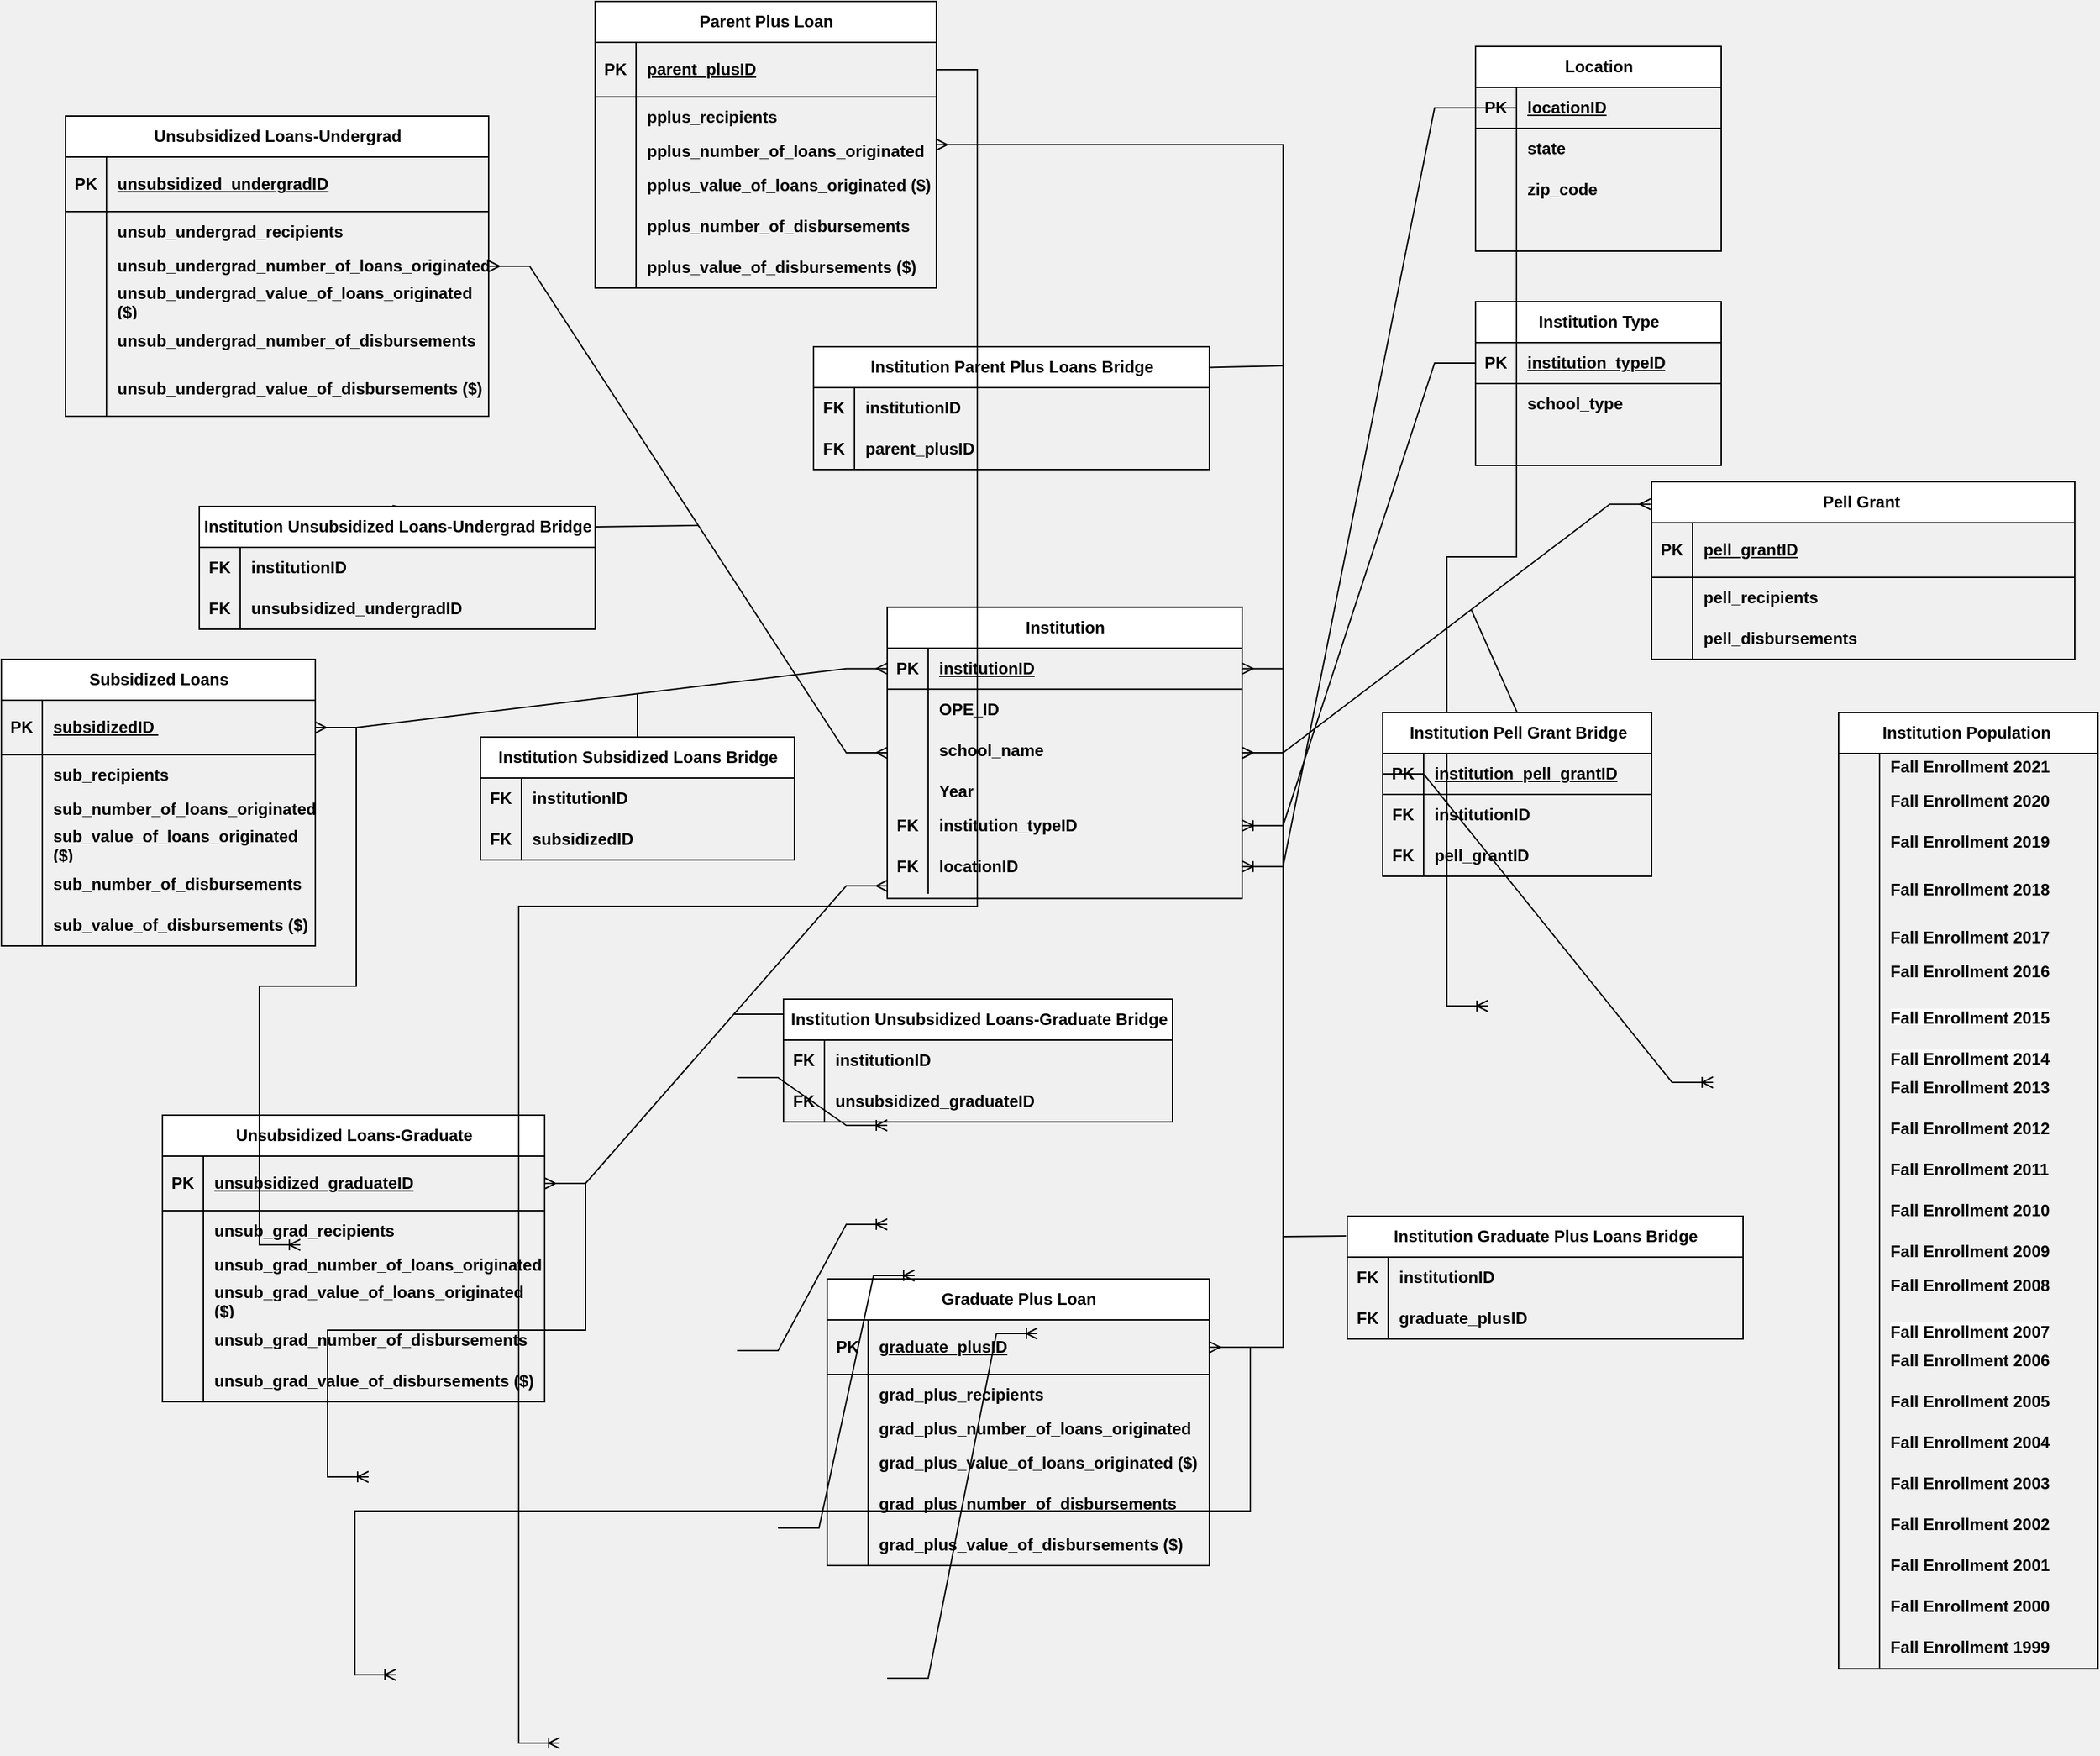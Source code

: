 <mxfile version="21.5.0" type="device">
  <diagram name="Page-1" id="c_6343NEntrtXmQ6Zuxr">
    <mxGraphModel dx="2625" dy="1373" grid="0" gridSize="10" guides="1" tooltips="1" connect="1" arrows="1" fold="1" page="1" pageScale="1" pageWidth="850" pageHeight="1100" background="#F0F0F0" math="0" shadow="0">
      <root>
        <mxCell id="0" />
        <mxCell id="1" parent="0" />
        <mxCell id="DftHScN0qilt_dHbiCZm-1" value="Institution" style="shape=table;startSize=30;container=1;collapsible=1;childLayout=tableLayout;fixedRows=1;rowLines=0;fontStyle=1;align=center;resizeLast=1;html=1;" parent="1" vertex="1">
          <mxGeometry x="1410" y="617.82" width="260" height="213.478" as="geometry" />
        </mxCell>
        <mxCell id="DftHScN0qilt_dHbiCZm-2" value="" style="shape=tableRow;horizontal=0;startSize=0;swimlaneHead=0;swimlaneBody=0;fillColor=none;collapsible=0;dropTarget=0;points=[[0,0.5],[1,0.5]];portConstraint=eastwest;top=0;left=0;right=0;bottom=1;fontStyle=1" parent="DftHScN0qilt_dHbiCZm-1" vertex="1">
          <mxGeometry y="30" width="260" height="30" as="geometry" />
        </mxCell>
        <mxCell id="DftHScN0qilt_dHbiCZm-3" value="PK" style="shape=partialRectangle;connectable=0;fillColor=none;top=0;left=0;bottom=0;right=0;fontStyle=1;overflow=hidden;whiteSpace=wrap;html=1;" parent="DftHScN0qilt_dHbiCZm-2" vertex="1">
          <mxGeometry width="30" height="30" as="geometry">
            <mxRectangle width="30" height="30" as="alternateBounds" />
          </mxGeometry>
        </mxCell>
        <mxCell id="DftHScN0qilt_dHbiCZm-4" value="institutionID" style="shape=partialRectangle;connectable=0;fillColor=none;top=0;left=0;bottom=0;right=0;align=left;spacingLeft=6;fontStyle=5;overflow=hidden;whiteSpace=wrap;html=1;" parent="DftHScN0qilt_dHbiCZm-2" vertex="1">
          <mxGeometry x="30" width="230" height="30" as="geometry">
            <mxRectangle width="230" height="30" as="alternateBounds" />
          </mxGeometry>
        </mxCell>
        <mxCell id="DftHScN0qilt_dHbiCZm-5" value="" style="shape=tableRow;horizontal=0;startSize=0;swimlaneHead=0;swimlaneBody=0;fillColor=none;collapsible=0;dropTarget=0;points=[[0,0.5],[1,0.5]];portConstraint=eastwest;top=0;left=0;right=0;bottom=0;fontStyle=1" parent="DftHScN0qilt_dHbiCZm-1" vertex="1">
          <mxGeometry y="60" width="260" height="30" as="geometry" />
        </mxCell>
        <mxCell id="DftHScN0qilt_dHbiCZm-6" value="" style="shape=partialRectangle;connectable=0;fillColor=none;top=0;left=0;bottom=0;right=0;editable=1;overflow=hidden;whiteSpace=wrap;html=1;fontStyle=1" parent="DftHScN0qilt_dHbiCZm-5" vertex="1">
          <mxGeometry width="30" height="30" as="geometry">
            <mxRectangle width="30" height="30" as="alternateBounds" />
          </mxGeometry>
        </mxCell>
        <mxCell id="DftHScN0qilt_dHbiCZm-7" value="OPE_ID" style="shape=partialRectangle;connectable=0;fillColor=none;top=0;left=0;bottom=0;right=0;align=left;spacingLeft=6;overflow=hidden;whiteSpace=wrap;html=1;fontStyle=1" parent="DftHScN0qilt_dHbiCZm-5" vertex="1">
          <mxGeometry x="30" width="230" height="30" as="geometry">
            <mxRectangle width="230" height="30" as="alternateBounds" />
          </mxGeometry>
        </mxCell>
        <mxCell id="DftHScN0qilt_dHbiCZm-8" value="" style="shape=tableRow;horizontal=0;startSize=0;swimlaneHead=0;swimlaneBody=0;fillColor=none;collapsible=0;dropTarget=0;points=[[0,0.5],[1,0.5]];portConstraint=eastwest;top=0;left=0;right=0;bottom=0;fontStyle=1" parent="DftHScN0qilt_dHbiCZm-1" vertex="1">
          <mxGeometry y="90" width="260" height="30" as="geometry" />
        </mxCell>
        <mxCell id="DftHScN0qilt_dHbiCZm-9" value="" style="shape=partialRectangle;connectable=0;fillColor=none;top=0;left=0;bottom=0;right=0;editable=1;overflow=hidden;whiteSpace=wrap;html=1;fontStyle=1" parent="DftHScN0qilt_dHbiCZm-8" vertex="1">
          <mxGeometry width="30" height="30" as="geometry">
            <mxRectangle width="30" height="30" as="alternateBounds" />
          </mxGeometry>
        </mxCell>
        <mxCell id="DftHScN0qilt_dHbiCZm-10" value="school_name" style="shape=partialRectangle;connectable=0;fillColor=none;top=0;left=0;bottom=0;right=0;align=left;spacingLeft=6;overflow=hidden;whiteSpace=wrap;html=1;fontStyle=1" parent="DftHScN0qilt_dHbiCZm-8" vertex="1">
          <mxGeometry x="30" width="230" height="30" as="geometry">
            <mxRectangle width="230" height="30" as="alternateBounds" />
          </mxGeometry>
        </mxCell>
        <mxCell id="MmWbhAQ02qmRJkhyKD-6-1" style="shape=tableRow;horizontal=0;startSize=0;swimlaneHead=0;swimlaneBody=0;fillColor=none;collapsible=0;dropTarget=0;points=[[0,0.5],[1,0.5]];portConstraint=eastwest;top=0;left=0;right=0;bottom=0;fontStyle=1" vertex="1" parent="DftHScN0qilt_dHbiCZm-1">
          <mxGeometry y="120" width="260" height="30" as="geometry" />
        </mxCell>
        <mxCell id="MmWbhAQ02qmRJkhyKD-6-2" style="shape=partialRectangle;connectable=0;fillColor=none;top=0;left=0;bottom=0;right=0;editable=1;overflow=hidden;whiteSpace=wrap;html=1;fontStyle=1" vertex="1" parent="MmWbhAQ02qmRJkhyKD-6-1">
          <mxGeometry width="30" height="30" as="geometry">
            <mxRectangle width="30" height="30" as="alternateBounds" />
          </mxGeometry>
        </mxCell>
        <mxCell id="MmWbhAQ02qmRJkhyKD-6-3" value="Year" style="shape=partialRectangle;connectable=0;fillColor=none;top=0;left=0;bottom=0;right=0;align=left;spacingLeft=6;overflow=hidden;whiteSpace=wrap;html=1;fontStyle=1" vertex="1" parent="MmWbhAQ02qmRJkhyKD-6-1">
          <mxGeometry x="30" width="230" height="30" as="geometry">
            <mxRectangle width="230" height="30" as="alternateBounds" />
          </mxGeometry>
        </mxCell>
        <mxCell id="DftHScN0qilt_dHbiCZm-11" value="" style="shape=tableRow;horizontal=0;startSize=0;swimlaneHead=0;swimlaneBody=0;fillColor=none;collapsible=0;dropTarget=0;points=[[0,0.5],[1,0.5]];portConstraint=eastwest;top=0;left=0;right=0;bottom=0;fontStyle=1" parent="DftHScN0qilt_dHbiCZm-1" vertex="1">
          <mxGeometry y="150" width="260" height="20" as="geometry" />
        </mxCell>
        <mxCell id="DftHScN0qilt_dHbiCZm-12" value="FK" style="shape=partialRectangle;connectable=0;fillColor=none;top=0;left=0;bottom=0;right=0;editable=1;overflow=hidden;whiteSpace=wrap;html=1;fontStyle=1" parent="DftHScN0qilt_dHbiCZm-11" vertex="1">
          <mxGeometry width="30" height="20" as="geometry">
            <mxRectangle width="30" height="20" as="alternateBounds" />
          </mxGeometry>
        </mxCell>
        <mxCell id="DftHScN0qilt_dHbiCZm-13" value="institution_typeID" style="shape=partialRectangle;connectable=0;fillColor=none;top=0;left=0;bottom=0;right=0;align=left;spacingLeft=6;overflow=hidden;whiteSpace=wrap;html=1;fontStyle=1" parent="DftHScN0qilt_dHbiCZm-11" vertex="1">
          <mxGeometry x="30" width="230" height="20" as="geometry">
            <mxRectangle width="230" height="20" as="alternateBounds" />
          </mxGeometry>
        </mxCell>
        <mxCell id="DftHScN0qilt_dHbiCZm-17" style="shape=tableRow;horizontal=0;startSize=0;swimlaneHead=0;swimlaneBody=0;fillColor=none;collapsible=0;dropTarget=0;points=[[0,0.5],[1,0.5]];portConstraint=eastwest;top=0;left=0;right=0;bottom=0;fontStyle=1" parent="DftHScN0qilt_dHbiCZm-1" vertex="1">
          <mxGeometry y="170" width="260" height="40" as="geometry" />
        </mxCell>
        <mxCell id="DftHScN0qilt_dHbiCZm-18" value="FK" style="shape=partialRectangle;connectable=0;fillColor=none;top=0;left=0;bottom=0;right=0;editable=1;overflow=hidden;whiteSpace=wrap;html=1;fontStyle=1" parent="DftHScN0qilt_dHbiCZm-17" vertex="1">
          <mxGeometry width="30" height="40" as="geometry">
            <mxRectangle width="30" height="40" as="alternateBounds" />
          </mxGeometry>
        </mxCell>
        <mxCell id="DftHScN0qilt_dHbiCZm-19" value="locationID" style="shape=partialRectangle;connectable=0;fillColor=none;top=0;left=0;bottom=0;right=0;align=left;spacingLeft=6;overflow=hidden;whiteSpace=wrap;html=1;fontStyle=1" parent="DftHScN0qilt_dHbiCZm-17" vertex="1">
          <mxGeometry x="30" width="230" height="40" as="geometry">
            <mxRectangle width="230" height="40" as="alternateBounds" />
          </mxGeometry>
        </mxCell>
        <mxCell id="DftHScN0qilt_dHbiCZm-29" value="Location" style="shape=table;startSize=30;container=1;collapsible=1;childLayout=tableLayout;fixedRows=1;rowLines=0;fontStyle=1;align=center;resizeLast=1;html=1;" parent="1" vertex="1">
          <mxGeometry x="1841" y="207" width="180" height="150" as="geometry" />
        </mxCell>
        <mxCell id="DftHScN0qilt_dHbiCZm-30" value="" style="shape=tableRow;horizontal=0;startSize=0;swimlaneHead=0;swimlaneBody=0;fillColor=none;collapsible=0;dropTarget=0;points=[[0,0.5],[1,0.5]];portConstraint=eastwest;top=0;left=0;right=0;bottom=1;fontStyle=1" parent="DftHScN0qilt_dHbiCZm-29" vertex="1">
          <mxGeometry y="30" width="180" height="30" as="geometry" />
        </mxCell>
        <mxCell id="DftHScN0qilt_dHbiCZm-31" value="PK" style="shape=partialRectangle;connectable=0;fillColor=none;top=0;left=0;bottom=0;right=0;fontStyle=1;overflow=hidden;whiteSpace=wrap;html=1;" parent="DftHScN0qilt_dHbiCZm-30" vertex="1">
          <mxGeometry width="30" height="30" as="geometry">
            <mxRectangle width="30" height="30" as="alternateBounds" />
          </mxGeometry>
        </mxCell>
        <mxCell id="DftHScN0qilt_dHbiCZm-32" value="locationID" style="shape=partialRectangle;connectable=0;fillColor=none;top=0;left=0;bottom=0;right=0;align=left;spacingLeft=6;fontStyle=5;overflow=hidden;whiteSpace=wrap;html=1;" parent="DftHScN0qilt_dHbiCZm-30" vertex="1">
          <mxGeometry x="30" width="150" height="30" as="geometry">
            <mxRectangle width="150" height="30" as="alternateBounds" />
          </mxGeometry>
        </mxCell>
        <mxCell id="DftHScN0qilt_dHbiCZm-33" value="" style="shape=tableRow;horizontal=0;startSize=0;swimlaneHead=0;swimlaneBody=0;fillColor=none;collapsible=0;dropTarget=0;points=[[0,0.5],[1,0.5]];portConstraint=eastwest;top=0;left=0;right=0;bottom=0;fontStyle=1" parent="DftHScN0qilt_dHbiCZm-29" vertex="1">
          <mxGeometry y="60" width="180" height="30" as="geometry" />
        </mxCell>
        <mxCell id="DftHScN0qilt_dHbiCZm-34" value="" style="shape=partialRectangle;connectable=0;fillColor=none;top=0;left=0;bottom=0;right=0;editable=1;overflow=hidden;whiteSpace=wrap;html=1;fontStyle=1" parent="DftHScN0qilt_dHbiCZm-33" vertex="1">
          <mxGeometry width="30" height="30" as="geometry">
            <mxRectangle width="30" height="30" as="alternateBounds" />
          </mxGeometry>
        </mxCell>
        <mxCell id="DftHScN0qilt_dHbiCZm-35" value="state&amp;nbsp;" style="shape=partialRectangle;connectable=0;fillColor=none;top=0;left=0;bottom=0;right=0;align=left;spacingLeft=6;overflow=hidden;whiteSpace=wrap;html=1;fontStyle=1" parent="DftHScN0qilt_dHbiCZm-33" vertex="1">
          <mxGeometry x="30" width="150" height="30" as="geometry">
            <mxRectangle width="150" height="30" as="alternateBounds" />
          </mxGeometry>
        </mxCell>
        <mxCell id="DftHScN0qilt_dHbiCZm-36" value="" style="shape=tableRow;horizontal=0;startSize=0;swimlaneHead=0;swimlaneBody=0;fillColor=none;collapsible=0;dropTarget=0;points=[[0,0.5],[1,0.5]];portConstraint=eastwest;top=0;left=0;right=0;bottom=0;fontStyle=1" parent="DftHScN0qilt_dHbiCZm-29" vertex="1">
          <mxGeometry y="90" width="180" height="30" as="geometry" />
        </mxCell>
        <mxCell id="DftHScN0qilt_dHbiCZm-37" value="" style="shape=partialRectangle;connectable=0;fillColor=none;top=0;left=0;bottom=0;right=0;editable=1;overflow=hidden;whiteSpace=wrap;html=1;fontStyle=1" parent="DftHScN0qilt_dHbiCZm-36" vertex="1">
          <mxGeometry width="30" height="30" as="geometry">
            <mxRectangle width="30" height="30" as="alternateBounds" />
          </mxGeometry>
        </mxCell>
        <mxCell id="DftHScN0qilt_dHbiCZm-38" value="zip_code" style="shape=partialRectangle;connectable=0;fillColor=none;top=0;left=0;bottom=0;right=0;align=left;spacingLeft=6;overflow=hidden;whiteSpace=wrap;html=1;fontStyle=1" parent="DftHScN0qilt_dHbiCZm-36" vertex="1">
          <mxGeometry x="30" width="150" height="30" as="geometry">
            <mxRectangle width="150" height="30" as="alternateBounds" />
          </mxGeometry>
        </mxCell>
        <mxCell id="DftHScN0qilt_dHbiCZm-39" value="" style="shape=tableRow;horizontal=0;startSize=0;swimlaneHead=0;swimlaneBody=0;fillColor=none;collapsible=0;dropTarget=0;points=[[0,0.5],[1,0.5]];portConstraint=eastwest;top=0;left=0;right=0;bottom=0;fontStyle=1" parent="DftHScN0qilt_dHbiCZm-29" vertex="1">
          <mxGeometry y="120" width="180" height="30" as="geometry" />
        </mxCell>
        <mxCell id="DftHScN0qilt_dHbiCZm-40" value="" style="shape=partialRectangle;connectable=0;fillColor=none;top=0;left=0;bottom=0;right=0;editable=1;overflow=hidden;whiteSpace=wrap;html=1;fontStyle=1" parent="DftHScN0qilt_dHbiCZm-39" vertex="1">
          <mxGeometry width="30" height="30" as="geometry">
            <mxRectangle width="30" height="30" as="alternateBounds" />
          </mxGeometry>
        </mxCell>
        <mxCell id="DftHScN0qilt_dHbiCZm-41" value="" style="shape=partialRectangle;connectable=0;fillColor=none;top=0;left=0;bottom=0;right=0;align=left;spacingLeft=6;overflow=hidden;whiteSpace=wrap;html=1;fontStyle=1" parent="DftHScN0qilt_dHbiCZm-39" vertex="1">
          <mxGeometry x="30" width="150" height="30" as="geometry">
            <mxRectangle width="150" height="30" as="alternateBounds" />
          </mxGeometry>
        </mxCell>
        <mxCell id="DftHScN0qilt_dHbiCZm-42" value="Subsidized Loans" style="shape=table;startSize=30;container=1;collapsible=1;childLayout=tableLayout;fixedRows=1;rowLines=0;fontStyle=1;align=center;resizeLast=1;html=1;" parent="1" vertex="1">
          <mxGeometry x="761" y="656" width="230" height="210" as="geometry" />
        </mxCell>
        <mxCell id="DftHScN0qilt_dHbiCZm-43" value="" style="shape=tableRow;horizontal=0;startSize=0;swimlaneHead=0;swimlaneBody=0;fillColor=none;collapsible=0;dropTarget=0;points=[[0,0.5],[1,0.5]];portConstraint=eastwest;top=0;left=0;right=0;bottom=1;fontStyle=1" parent="DftHScN0qilt_dHbiCZm-42" vertex="1">
          <mxGeometry y="30" width="230" height="40" as="geometry" />
        </mxCell>
        <mxCell id="DftHScN0qilt_dHbiCZm-44" value="PK" style="shape=partialRectangle;connectable=0;fillColor=none;top=0;left=0;bottom=0;right=0;fontStyle=1;overflow=hidden;whiteSpace=wrap;html=1;" parent="DftHScN0qilt_dHbiCZm-43" vertex="1">
          <mxGeometry width="30" height="40" as="geometry">
            <mxRectangle width="30" height="40" as="alternateBounds" />
          </mxGeometry>
        </mxCell>
        <mxCell id="DftHScN0qilt_dHbiCZm-45" value="subsidizedID&amp;nbsp;" style="shape=partialRectangle;connectable=0;fillColor=none;top=0;left=0;bottom=0;right=0;align=left;spacingLeft=6;fontStyle=5;overflow=hidden;whiteSpace=wrap;html=1;" parent="DftHScN0qilt_dHbiCZm-43" vertex="1">
          <mxGeometry x="30" width="200" height="40" as="geometry">
            <mxRectangle width="200" height="40" as="alternateBounds" />
          </mxGeometry>
        </mxCell>
        <mxCell id="DftHScN0qilt_dHbiCZm-46" value="" style="shape=tableRow;horizontal=0;startSize=0;swimlaneHead=0;swimlaneBody=0;fillColor=none;collapsible=0;dropTarget=0;points=[[0,0.5],[1,0.5]];portConstraint=eastwest;top=0;left=0;right=0;bottom=0;fontStyle=1" parent="DftHScN0qilt_dHbiCZm-42" vertex="1">
          <mxGeometry y="70" width="230" height="30" as="geometry" />
        </mxCell>
        <mxCell id="DftHScN0qilt_dHbiCZm-47" value="" style="shape=partialRectangle;connectable=0;fillColor=none;top=0;left=0;bottom=0;right=0;editable=1;overflow=hidden;whiteSpace=wrap;html=1;fontStyle=1" parent="DftHScN0qilt_dHbiCZm-46" vertex="1">
          <mxGeometry width="30" height="30" as="geometry">
            <mxRectangle width="30" height="30" as="alternateBounds" />
          </mxGeometry>
        </mxCell>
        <mxCell id="DftHScN0qilt_dHbiCZm-48" value="sub_recipients" style="shape=partialRectangle;connectable=0;fillColor=none;top=0;left=0;bottom=0;right=0;align=left;spacingLeft=6;overflow=hidden;whiteSpace=wrap;html=1;fontStyle=1" parent="DftHScN0qilt_dHbiCZm-46" vertex="1">
          <mxGeometry x="30" width="200" height="30" as="geometry">
            <mxRectangle width="200" height="30" as="alternateBounds" />
          </mxGeometry>
        </mxCell>
        <mxCell id="DftHScN0qilt_dHbiCZm-49" value="" style="shape=tableRow;horizontal=0;startSize=0;swimlaneHead=0;swimlaneBody=0;fillColor=none;collapsible=0;dropTarget=0;points=[[0,0.5],[1,0.5]];portConstraint=eastwest;top=0;left=0;right=0;bottom=0;fontStyle=1" parent="DftHScN0qilt_dHbiCZm-42" vertex="1">
          <mxGeometry y="100" width="230" height="20" as="geometry" />
        </mxCell>
        <mxCell id="DftHScN0qilt_dHbiCZm-50" value="" style="shape=partialRectangle;connectable=0;fillColor=none;top=0;left=0;bottom=0;right=0;editable=1;overflow=hidden;whiteSpace=wrap;html=1;fontStyle=1" parent="DftHScN0qilt_dHbiCZm-49" vertex="1">
          <mxGeometry width="30" height="20" as="geometry">
            <mxRectangle width="30" height="20" as="alternateBounds" />
          </mxGeometry>
        </mxCell>
        <mxCell id="DftHScN0qilt_dHbiCZm-51" value="sub_number_of_loans_originated" style="shape=partialRectangle;connectable=0;fillColor=none;top=0;left=0;bottom=0;right=0;align=left;spacingLeft=6;overflow=hidden;whiteSpace=wrap;html=1;fontStyle=1" parent="DftHScN0qilt_dHbiCZm-49" vertex="1">
          <mxGeometry x="30" width="200" height="20" as="geometry">
            <mxRectangle width="200" height="20" as="alternateBounds" />
          </mxGeometry>
        </mxCell>
        <mxCell id="DftHScN0qilt_dHbiCZm-52" value="" style="shape=tableRow;horizontal=0;startSize=0;swimlaneHead=0;swimlaneBody=0;fillColor=none;collapsible=0;dropTarget=0;points=[[0,0.5],[1,0.5]];portConstraint=eastwest;top=0;left=0;right=0;bottom=0;fontStyle=1" parent="DftHScN0qilt_dHbiCZm-42" vertex="1">
          <mxGeometry y="120" width="230" height="30" as="geometry" />
        </mxCell>
        <mxCell id="DftHScN0qilt_dHbiCZm-53" value="" style="shape=partialRectangle;connectable=0;fillColor=none;top=0;left=0;bottom=0;right=0;editable=1;overflow=hidden;whiteSpace=wrap;html=1;fontStyle=1" parent="DftHScN0qilt_dHbiCZm-52" vertex="1">
          <mxGeometry width="30" height="30" as="geometry">
            <mxRectangle width="30" height="30" as="alternateBounds" />
          </mxGeometry>
        </mxCell>
        <mxCell id="DftHScN0qilt_dHbiCZm-54" value="sub_value_of_loans_originated ($)" style="shape=partialRectangle;connectable=0;fillColor=none;top=0;left=0;bottom=0;right=0;align=left;spacingLeft=6;overflow=hidden;whiteSpace=wrap;html=1;fontStyle=1" parent="DftHScN0qilt_dHbiCZm-52" vertex="1">
          <mxGeometry x="30" width="200" height="30" as="geometry">
            <mxRectangle width="200" height="30" as="alternateBounds" />
          </mxGeometry>
        </mxCell>
        <mxCell id="DftHScN0qilt_dHbiCZm-55" style="shape=tableRow;horizontal=0;startSize=0;swimlaneHead=0;swimlaneBody=0;fillColor=none;collapsible=0;dropTarget=0;points=[[0,0.5],[1,0.5]];portConstraint=eastwest;top=0;left=0;right=0;bottom=0;fontStyle=1" parent="DftHScN0qilt_dHbiCZm-42" vertex="1">
          <mxGeometry y="150" width="230" height="30" as="geometry" />
        </mxCell>
        <mxCell id="DftHScN0qilt_dHbiCZm-56" style="shape=partialRectangle;connectable=0;fillColor=none;top=0;left=0;bottom=0;right=0;editable=1;overflow=hidden;whiteSpace=wrap;html=1;fontStyle=1" parent="DftHScN0qilt_dHbiCZm-55" vertex="1">
          <mxGeometry width="30" height="30" as="geometry">
            <mxRectangle width="30" height="30" as="alternateBounds" />
          </mxGeometry>
        </mxCell>
        <mxCell id="DftHScN0qilt_dHbiCZm-57" value="sub_number_of_disbursements" style="shape=partialRectangle;connectable=0;fillColor=none;top=0;left=0;bottom=0;right=0;align=left;spacingLeft=6;overflow=hidden;whiteSpace=wrap;html=1;fontStyle=1" parent="DftHScN0qilt_dHbiCZm-55" vertex="1">
          <mxGeometry x="30" width="200" height="30" as="geometry">
            <mxRectangle width="200" height="30" as="alternateBounds" />
          </mxGeometry>
        </mxCell>
        <mxCell id="DftHScN0qilt_dHbiCZm-58" style="shape=tableRow;horizontal=0;startSize=0;swimlaneHead=0;swimlaneBody=0;fillColor=none;collapsible=0;dropTarget=0;points=[[0,0.5],[1,0.5]];portConstraint=eastwest;top=0;left=0;right=0;bottom=0;fontStyle=1" parent="DftHScN0qilt_dHbiCZm-42" vertex="1">
          <mxGeometry y="180" width="230" height="30" as="geometry" />
        </mxCell>
        <mxCell id="DftHScN0qilt_dHbiCZm-59" style="shape=partialRectangle;connectable=0;fillColor=none;top=0;left=0;bottom=0;right=0;editable=1;overflow=hidden;whiteSpace=wrap;html=1;fontStyle=1" parent="DftHScN0qilt_dHbiCZm-58" vertex="1">
          <mxGeometry width="30" height="30" as="geometry">
            <mxRectangle width="30" height="30" as="alternateBounds" />
          </mxGeometry>
        </mxCell>
        <mxCell id="DftHScN0qilt_dHbiCZm-60" value="sub_value_of_disbursements ($)" style="shape=partialRectangle;connectable=0;fillColor=none;top=0;left=0;bottom=0;right=0;align=left;spacingLeft=6;overflow=hidden;whiteSpace=wrap;html=1;fontStyle=1" parent="DftHScN0qilt_dHbiCZm-58" vertex="1">
          <mxGeometry x="30" width="200" height="30" as="geometry">
            <mxRectangle width="200" height="30" as="alternateBounds" />
          </mxGeometry>
        </mxCell>
        <mxCell id="DftHScN0qilt_dHbiCZm-70" value="Unsubsidized Loans-Undergrad" style="shape=table;startSize=30;container=1;collapsible=1;childLayout=tableLayout;fixedRows=1;rowLines=0;fontStyle=1;align=center;resizeLast=1;html=1;" parent="1" vertex="1">
          <mxGeometry x="808" y="258" width="310" height="220" as="geometry" />
        </mxCell>
        <mxCell id="DftHScN0qilt_dHbiCZm-71" value="" style="shape=tableRow;horizontal=0;startSize=0;swimlaneHead=0;swimlaneBody=0;fillColor=none;collapsible=0;dropTarget=0;points=[[0,0.5],[1,0.5]];portConstraint=eastwest;top=0;left=0;right=0;bottom=1;fontStyle=1" parent="DftHScN0qilt_dHbiCZm-70" vertex="1">
          <mxGeometry y="30" width="310" height="40" as="geometry" />
        </mxCell>
        <mxCell id="DftHScN0qilt_dHbiCZm-72" value="PK" style="shape=partialRectangle;connectable=0;fillColor=none;top=0;left=0;bottom=0;right=0;fontStyle=1;overflow=hidden;whiteSpace=wrap;html=1;" parent="DftHScN0qilt_dHbiCZm-71" vertex="1">
          <mxGeometry width="30" height="40" as="geometry">
            <mxRectangle width="30" height="40" as="alternateBounds" />
          </mxGeometry>
        </mxCell>
        <mxCell id="DftHScN0qilt_dHbiCZm-73" value="unsubsidized_undergradID" style="shape=partialRectangle;connectable=0;fillColor=none;top=0;left=0;bottom=0;right=0;align=left;spacingLeft=6;fontStyle=5;overflow=hidden;whiteSpace=wrap;html=1;" parent="DftHScN0qilt_dHbiCZm-71" vertex="1">
          <mxGeometry x="30" width="280" height="40" as="geometry">
            <mxRectangle width="280" height="40" as="alternateBounds" />
          </mxGeometry>
        </mxCell>
        <mxCell id="DftHScN0qilt_dHbiCZm-74" value="" style="shape=tableRow;horizontal=0;startSize=0;swimlaneHead=0;swimlaneBody=0;fillColor=none;collapsible=0;dropTarget=0;points=[[0,0.5],[1,0.5]];portConstraint=eastwest;top=0;left=0;right=0;bottom=0;fontStyle=1" parent="DftHScN0qilt_dHbiCZm-70" vertex="1">
          <mxGeometry y="70" width="310" height="30" as="geometry" />
        </mxCell>
        <mxCell id="DftHScN0qilt_dHbiCZm-75" value="" style="shape=partialRectangle;connectable=0;fillColor=none;top=0;left=0;bottom=0;right=0;editable=1;overflow=hidden;whiteSpace=wrap;html=1;fontStyle=1" parent="DftHScN0qilt_dHbiCZm-74" vertex="1">
          <mxGeometry width="30" height="30" as="geometry">
            <mxRectangle width="30" height="30" as="alternateBounds" />
          </mxGeometry>
        </mxCell>
        <mxCell id="DftHScN0qilt_dHbiCZm-76" value="unsub_undergrad_recipients" style="shape=partialRectangle;connectable=0;fillColor=none;top=0;left=0;bottom=0;right=0;align=left;spacingLeft=6;overflow=hidden;whiteSpace=wrap;html=1;fontStyle=1" parent="DftHScN0qilt_dHbiCZm-74" vertex="1">
          <mxGeometry x="30" width="280" height="30" as="geometry">
            <mxRectangle width="280" height="30" as="alternateBounds" />
          </mxGeometry>
        </mxCell>
        <mxCell id="DftHScN0qilt_dHbiCZm-77" value="" style="shape=tableRow;horizontal=0;startSize=0;swimlaneHead=0;swimlaneBody=0;fillColor=none;collapsible=0;dropTarget=0;points=[[0,0.5],[1,0.5]];portConstraint=eastwest;top=0;left=0;right=0;bottom=0;fontStyle=1" parent="DftHScN0qilt_dHbiCZm-70" vertex="1">
          <mxGeometry y="100" width="310" height="20" as="geometry" />
        </mxCell>
        <mxCell id="DftHScN0qilt_dHbiCZm-78" value="" style="shape=partialRectangle;connectable=0;fillColor=none;top=0;left=0;bottom=0;right=0;editable=1;overflow=hidden;whiteSpace=wrap;html=1;fontStyle=1" parent="DftHScN0qilt_dHbiCZm-77" vertex="1">
          <mxGeometry width="30" height="20" as="geometry">
            <mxRectangle width="30" height="20" as="alternateBounds" />
          </mxGeometry>
        </mxCell>
        <mxCell id="DftHScN0qilt_dHbiCZm-79" value="unsub_undergrad_number_of_loans_originated" style="shape=partialRectangle;connectable=0;fillColor=none;top=0;left=0;bottom=0;right=0;align=left;spacingLeft=6;overflow=hidden;whiteSpace=wrap;html=1;fontStyle=1" parent="DftHScN0qilt_dHbiCZm-77" vertex="1">
          <mxGeometry x="30" width="280" height="20" as="geometry">
            <mxRectangle width="280" height="20" as="alternateBounds" />
          </mxGeometry>
        </mxCell>
        <mxCell id="DftHScN0qilt_dHbiCZm-80" value="" style="shape=tableRow;horizontal=0;startSize=0;swimlaneHead=0;swimlaneBody=0;fillColor=none;collapsible=0;dropTarget=0;points=[[0,0.5],[1,0.5]];portConstraint=eastwest;top=0;left=0;right=0;bottom=0;fontStyle=1" parent="DftHScN0qilt_dHbiCZm-70" vertex="1">
          <mxGeometry y="120" width="310" height="30" as="geometry" />
        </mxCell>
        <mxCell id="DftHScN0qilt_dHbiCZm-81" value="" style="shape=partialRectangle;connectable=0;fillColor=none;top=0;left=0;bottom=0;right=0;editable=1;overflow=hidden;whiteSpace=wrap;html=1;fontStyle=1" parent="DftHScN0qilt_dHbiCZm-80" vertex="1">
          <mxGeometry width="30" height="30" as="geometry">
            <mxRectangle width="30" height="30" as="alternateBounds" />
          </mxGeometry>
        </mxCell>
        <mxCell id="DftHScN0qilt_dHbiCZm-82" value="unsub_undergrad_value_of_loans_originated ($)" style="shape=partialRectangle;connectable=0;fillColor=none;top=0;left=0;bottom=0;right=0;align=left;spacingLeft=6;overflow=hidden;whiteSpace=wrap;html=1;fontStyle=1" parent="DftHScN0qilt_dHbiCZm-80" vertex="1">
          <mxGeometry x="30" width="280" height="30" as="geometry">
            <mxRectangle width="280" height="30" as="alternateBounds" />
          </mxGeometry>
        </mxCell>
        <mxCell id="DftHScN0qilt_dHbiCZm-83" style="shape=tableRow;horizontal=0;startSize=0;swimlaneHead=0;swimlaneBody=0;fillColor=none;collapsible=0;dropTarget=0;points=[[0,0.5],[1,0.5]];portConstraint=eastwest;top=0;left=0;right=0;bottom=0;fontStyle=1" parent="DftHScN0qilt_dHbiCZm-70" vertex="1">
          <mxGeometry y="150" width="310" height="30" as="geometry" />
        </mxCell>
        <mxCell id="DftHScN0qilt_dHbiCZm-84" style="shape=partialRectangle;connectable=0;fillColor=none;top=0;left=0;bottom=0;right=0;editable=1;overflow=hidden;whiteSpace=wrap;html=1;fontStyle=1" parent="DftHScN0qilt_dHbiCZm-83" vertex="1">
          <mxGeometry width="30" height="30" as="geometry">
            <mxRectangle width="30" height="30" as="alternateBounds" />
          </mxGeometry>
        </mxCell>
        <mxCell id="DftHScN0qilt_dHbiCZm-85" value="unsub_undergrad_number_of_disbursements" style="shape=partialRectangle;connectable=0;fillColor=none;top=0;left=0;bottom=0;right=0;align=left;spacingLeft=6;overflow=hidden;whiteSpace=wrap;html=1;fontStyle=1" parent="DftHScN0qilt_dHbiCZm-83" vertex="1">
          <mxGeometry x="30" width="280" height="30" as="geometry">
            <mxRectangle width="280" height="30" as="alternateBounds" />
          </mxGeometry>
        </mxCell>
        <mxCell id="DftHScN0qilt_dHbiCZm-86" style="shape=tableRow;horizontal=0;startSize=0;swimlaneHead=0;swimlaneBody=0;fillColor=none;collapsible=0;dropTarget=0;points=[[0,0.5],[1,0.5]];portConstraint=eastwest;top=0;left=0;right=0;bottom=0;fontStyle=1" parent="DftHScN0qilt_dHbiCZm-70" vertex="1">
          <mxGeometry y="180" width="310" height="40" as="geometry" />
        </mxCell>
        <mxCell id="DftHScN0qilt_dHbiCZm-87" style="shape=partialRectangle;connectable=0;fillColor=none;top=0;left=0;bottom=0;right=0;editable=1;overflow=hidden;whiteSpace=wrap;html=1;fontStyle=1" parent="DftHScN0qilt_dHbiCZm-86" vertex="1">
          <mxGeometry width="30" height="40" as="geometry">
            <mxRectangle width="30" height="40" as="alternateBounds" />
          </mxGeometry>
        </mxCell>
        <mxCell id="DftHScN0qilt_dHbiCZm-88" value="unsub_undergrad_value_of_disbursements ($)" style="shape=partialRectangle;connectable=0;fillColor=none;top=0;left=0;bottom=0;right=0;align=left;spacingLeft=6;overflow=hidden;whiteSpace=wrap;html=1;fontStyle=1" parent="DftHScN0qilt_dHbiCZm-86" vertex="1">
          <mxGeometry x="30" width="280" height="40" as="geometry">
            <mxRectangle width="280" height="40" as="alternateBounds" />
          </mxGeometry>
        </mxCell>
        <mxCell id="DftHScN0qilt_dHbiCZm-98" value="Unsubsidized Loans-Graduate" style="shape=table;startSize=30;container=1;collapsible=1;childLayout=tableLayout;fixedRows=1;rowLines=0;fontStyle=1;align=center;resizeLast=1;html=1;" parent="1" vertex="1">
          <mxGeometry x="879" y="990" width="280" height="210" as="geometry" />
        </mxCell>
        <mxCell id="DftHScN0qilt_dHbiCZm-99" value="" style="shape=tableRow;horizontal=0;startSize=0;swimlaneHead=0;swimlaneBody=0;fillColor=none;collapsible=0;dropTarget=0;points=[[0,0.5],[1,0.5]];portConstraint=eastwest;top=0;left=0;right=0;bottom=1;fontStyle=1" parent="DftHScN0qilt_dHbiCZm-98" vertex="1">
          <mxGeometry y="30" width="280" height="40" as="geometry" />
        </mxCell>
        <mxCell id="DftHScN0qilt_dHbiCZm-100" value="PK" style="shape=partialRectangle;connectable=0;fillColor=none;top=0;left=0;bottom=0;right=0;fontStyle=1;overflow=hidden;whiteSpace=wrap;html=1;" parent="DftHScN0qilt_dHbiCZm-99" vertex="1">
          <mxGeometry width="30" height="40" as="geometry">
            <mxRectangle width="30" height="40" as="alternateBounds" />
          </mxGeometry>
        </mxCell>
        <mxCell id="DftHScN0qilt_dHbiCZm-101" value="unsubsidized_graduateID" style="shape=partialRectangle;connectable=0;fillColor=none;top=0;left=0;bottom=0;right=0;align=left;spacingLeft=6;fontStyle=5;overflow=hidden;whiteSpace=wrap;html=1;" parent="DftHScN0qilt_dHbiCZm-99" vertex="1">
          <mxGeometry x="30" width="250" height="40" as="geometry">
            <mxRectangle width="250" height="40" as="alternateBounds" />
          </mxGeometry>
        </mxCell>
        <mxCell id="DftHScN0qilt_dHbiCZm-102" value="" style="shape=tableRow;horizontal=0;startSize=0;swimlaneHead=0;swimlaneBody=0;fillColor=none;collapsible=0;dropTarget=0;points=[[0,0.5],[1,0.5]];portConstraint=eastwest;top=0;left=0;right=0;bottom=0;fontStyle=1" parent="DftHScN0qilt_dHbiCZm-98" vertex="1">
          <mxGeometry y="70" width="280" height="30" as="geometry" />
        </mxCell>
        <mxCell id="DftHScN0qilt_dHbiCZm-103" value="" style="shape=partialRectangle;connectable=0;fillColor=none;top=0;left=0;bottom=0;right=0;editable=1;overflow=hidden;whiteSpace=wrap;html=1;fontStyle=1" parent="DftHScN0qilt_dHbiCZm-102" vertex="1">
          <mxGeometry width="30" height="30" as="geometry">
            <mxRectangle width="30" height="30" as="alternateBounds" />
          </mxGeometry>
        </mxCell>
        <mxCell id="DftHScN0qilt_dHbiCZm-104" value="unsub_grad_recipients" style="shape=partialRectangle;connectable=0;fillColor=none;top=0;left=0;bottom=0;right=0;align=left;spacingLeft=6;overflow=hidden;whiteSpace=wrap;html=1;fontStyle=1" parent="DftHScN0qilt_dHbiCZm-102" vertex="1">
          <mxGeometry x="30" width="250" height="30" as="geometry">
            <mxRectangle width="250" height="30" as="alternateBounds" />
          </mxGeometry>
        </mxCell>
        <mxCell id="DftHScN0qilt_dHbiCZm-105" value="" style="shape=tableRow;horizontal=0;startSize=0;swimlaneHead=0;swimlaneBody=0;fillColor=none;collapsible=0;dropTarget=0;points=[[0,0.5],[1,0.5]];portConstraint=eastwest;top=0;left=0;right=0;bottom=0;fontStyle=1" parent="DftHScN0qilt_dHbiCZm-98" vertex="1">
          <mxGeometry y="100" width="280" height="20" as="geometry" />
        </mxCell>
        <mxCell id="DftHScN0qilt_dHbiCZm-106" value="" style="shape=partialRectangle;connectable=0;fillColor=none;top=0;left=0;bottom=0;right=0;editable=1;overflow=hidden;whiteSpace=wrap;html=1;fontStyle=1" parent="DftHScN0qilt_dHbiCZm-105" vertex="1">
          <mxGeometry width="30" height="20" as="geometry">
            <mxRectangle width="30" height="20" as="alternateBounds" />
          </mxGeometry>
        </mxCell>
        <mxCell id="DftHScN0qilt_dHbiCZm-107" value="unsub_grad_number_of_loans_originated" style="shape=partialRectangle;connectable=0;fillColor=none;top=0;left=0;bottom=0;right=0;align=left;spacingLeft=6;overflow=hidden;whiteSpace=wrap;html=1;fontStyle=1" parent="DftHScN0qilt_dHbiCZm-105" vertex="1">
          <mxGeometry x="30" width="250" height="20" as="geometry">
            <mxRectangle width="250" height="20" as="alternateBounds" />
          </mxGeometry>
        </mxCell>
        <mxCell id="DftHScN0qilt_dHbiCZm-108" value="" style="shape=tableRow;horizontal=0;startSize=0;swimlaneHead=0;swimlaneBody=0;fillColor=none;collapsible=0;dropTarget=0;points=[[0,0.5],[1,0.5]];portConstraint=eastwest;top=0;left=0;right=0;bottom=0;fontStyle=1" parent="DftHScN0qilt_dHbiCZm-98" vertex="1">
          <mxGeometry y="120" width="280" height="30" as="geometry" />
        </mxCell>
        <mxCell id="DftHScN0qilt_dHbiCZm-109" value="" style="shape=partialRectangle;connectable=0;fillColor=none;top=0;left=0;bottom=0;right=0;editable=1;overflow=hidden;whiteSpace=wrap;html=1;fontStyle=1" parent="DftHScN0qilt_dHbiCZm-108" vertex="1">
          <mxGeometry width="30" height="30" as="geometry">
            <mxRectangle width="30" height="30" as="alternateBounds" />
          </mxGeometry>
        </mxCell>
        <mxCell id="DftHScN0qilt_dHbiCZm-110" value="unsub_grad_value_of_loans_originated ($)" style="shape=partialRectangle;connectable=0;fillColor=none;top=0;left=0;bottom=0;right=0;align=left;spacingLeft=6;overflow=hidden;whiteSpace=wrap;html=1;fontStyle=1" parent="DftHScN0qilt_dHbiCZm-108" vertex="1">
          <mxGeometry x="30" width="250" height="30" as="geometry">
            <mxRectangle width="250" height="30" as="alternateBounds" />
          </mxGeometry>
        </mxCell>
        <mxCell id="DftHScN0qilt_dHbiCZm-111" style="shape=tableRow;horizontal=0;startSize=0;swimlaneHead=0;swimlaneBody=0;fillColor=none;collapsible=0;dropTarget=0;points=[[0,0.5],[1,0.5]];portConstraint=eastwest;top=0;left=0;right=0;bottom=0;fontStyle=1" parent="DftHScN0qilt_dHbiCZm-98" vertex="1">
          <mxGeometry y="150" width="280" height="30" as="geometry" />
        </mxCell>
        <mxCell id="DftHScN0qilt_dHbiCZm-112" style="shape=partialRectangle;connectable=0;fillColor=none;top=0;left=0;bottom=0;right=0;editable=1;overflow=hidden;whiteSpace=wrap;html=1;fontStyle=1" parent="DftHScN0qilt_dHbiCZm-111" vertex="1">
          <mxGeometry width="30" height="30" as="geometry">
            <mxRectangle width="30" height="30" as="alternateBounds" />
          </mxGeometry>
        </mxCell>
        <mxCell id="DftHScN0qilt_dHbiCZm-113" value="unsub_grad_number_of_disbursements" style="shape=partialRectangle;connectable=0;fillColor=none;top=0;left=0;bottom=0;right=0;align=left;spacingLeft=6;overflow=hidden;whiteSpace=wrap;html=1;fontStyle=1" parent="DftHScN0qilt_dHbiCZm-111" vertex="1">
          <mxGeometry x="30" width="250" height="30" as="geometry">
            <mxRectangle width="250" height="30" as="alternateBounds" />
          </mxGeometry>
        </mxCell>
        <mxCell id="DftHScN0qilt_dHbiCZm-114" style="shape=tableRow;horizontal=0;startSize=0;swimlaneHead=0;swimlaneBody=0;fillColor=none;collapsible=0;dropTarget=0;points=[[0,0.5],[1,0.5]];portConstraint=eastwest;top=0;left=0;right=0;bottom=0;fontStyle=1" parent="DftHScN0qilt_dHbiCZm-98" vertex="1">
          <mxGeometry y="180" width="280" height="30" as="geometry" />
        </mxCell>
        <mxCell id="DftHScN0qilt_dHbiCZm-115" style="shape=partialRectangle;connectable=0;fillColor=none;top=0;left=0;bottom=0;right=0;editable=1;overflow=hidden;whiteSpace=wrap;html=1;fontStyle=1" parent="DftHScN0qilt_dHbiCZm-114" vertex="1">
          <mxGeometry width="30" height="30" as="geometry">
            <mxRectangle width="30" height="30" as="alternateBounds" />
          </mxGeometry>
        </mxCell>
        <mxCell id="DftHScN0qilt_dHbiCZm-116" value="unsub_grad_value_of_disbursements ($)" style="shape=partialRectangle;connectable=0;fillColor=none;top=0;left=0;bottom=0;right=0;align=left;spacingLeft=6;overflow=hidden;whiteSpace=wrap;html=1;fontStyle=1" parent="DftHScN0qilt_dHbiCZm-114" vertex="1">
          <mxGeometry x="30" width="250" height="30" as="geometry">
            <mxRectangle width="250" height="30" as="alternateBounds" />
          </mxGeometry>
        </mxCell>
        <mxCell id="DftHScN0qilt_dHbiCZm-126" value="Parent Plus Loan" style="shape=table;startSize=30;container=1;collapsible=1;childLayout=tableLayout;fixedRows=1;rowLines=0;fontStyle=1;align=center;resizeLast=1;html=1;" parent="1" vertex="1">
          <mxGeometry x="1196" y="174" width="250" height="210" as="geometry" />
        </mxCell>
        <mxCell id="DftHScN0qilt_dHbiCZm-127" value="" style="shape=tableRow;horizontal=0;startSize=0;swimlaneHead=0;swimlaneBody=0;fillColor=none;collapsible=0;dropTarget=0;points=[[0,0.5],[1,0.5]];portConstraint=eastwest;top=0;left=0;right=0;bottom=1;fontStyle=1" parent="DftHScN0qilt_dHbiCZm-126" vertex="1">
          <mxGeometry y="30" width="250" height="40" as="geometry" />
        </mxCell>
        <mxCell id="DftHScN0qilt_dHbiCZm-128" value="PK" style="shape=partialRectangle;connectable=0;fillColor=none;top=0;left=0;bottom=0;right=0;fontStyle=1;overflow=hidden;whiteSpace=wrap;html=1;" parent="DftHScN0qilt_dHbiCZm-127" vertex="1">
          <mxGeometry width="30" height="40" as="geometry">
            <mxRectangle width="30" height="40" as="alternateBounds" />
          </mxGeometry>
        </mxCell>
        <mxCell id="DftHScN0qilt_dHbiCZm-129" value="parent_plusID" style="shape=partialRectangle;connectable=0;fillColor=none;top=0;left=0;bottom=0;right=0;align=left;spacingLeft=6;fontStyle=5;overflow=hidden;whiteSpace=wrap;html=1;" parent="DftHScN0qilt_dHbiCZm-127" vertex="1">
          <mxGeometry x="30" width="220" height="40" as="geometry">
            <mxRectangle width="220" height="40" as="alternateBounds" />
          </mxGeometry>
        </mxCell>
        <mxCell id="DftHScN0qilt_dHbiCZm-130" value="" style="shape=tableRow;horizontal=0;startSize=0;swimlaneHead=0;swimlaneBody=0;fillColor=none;collapsible=0;dropTarget=0;points=[[0,0.5],[1,0.5]];portConstraint=eastwest;top=0;left=0;right=0;bottom=0;fontStyle=1" parent="DftHScN0qilt_dHbiCZm-126" vertex="1">
          <mxGeometry y="70" width="250" height="30" as="geometry" />
        </mxCell>
        <mxCell id="DftHScN0qilt_dHbiCZm-131" value="" style="shape=partialRectangle;connectable=0;fillColor=none;top=0;left=0;bottom=0;right=0;editable=1;overflow=hidden;whiteSpace=wrap;html=1;fontStyle=1" parent="DftHScN0qilt_dHbiCZm-130" vertex="1">
          <mxGeometry width="30" height="30" as="geometry">
            <mxRectangle width="30" height="30" as="alternateBounds" />
          </mxGeometry>
        </mxCell>
        <mxCell id="DftHScN0qilt_dHbiCZm-132" value="pplus_recipients" style="shape=partialRectangle;connectable=0;fillColor=none;top=0;left=0;bottom=0;right=0;align=left;spacingLeft=6;overflow=hidden;whiteSpace=wrap;html=1;fontStyle=1" parent="DftHScN0qilt_dHbiCZm-130" vertex="1">
          <mxGeometry x="30" width="220" height="30" as="geometry">
            <mxRectangle width="220" height="30" as="alternateBounds" />
          </mxGeometry>
        </mxCell>
        <mxCell id="DftHScN0qilt_dHbiCZm-133" value="" style="shape=tableRow;horizontal=0;startSize=0;swimlaneHead=0;swimlaneBody=0;fillColor=none;collapsible=0;dropTarget=0;points=[[0,0.5],[1,0.5]];portConstraint=eastwest;top=0;left=0;right=0;bottom=0;fontStyle=1" parent="DftHScN0qilt_dHbiCZm-126" vertex="1">
          <mxGeometry y="100" width="250" height="20" as="geometry" />
        </mxCell>
        <mxCell id="DftHScN0qilt_dHbiCZm-134" value="" style="shape=partialRectangle;connectable=0;fillColor=none;top=0;left=0;bottom=0;right=0;editable=1;overflow=hidden;whiteSpace=wrap;html=1;fontStyle=1" parent="DftHScN0qilt_dHbiCZm-133" vertex="1">
          <mxGeometry width="30" height="20" as="geometry">
            <mxRectangle width="30" height="20" as="alternateBounds" />
          </mxGeometry>
        </mxCell>
        <mxCell id="DftHScN0qilt_dHbiCZm-135" value="pplus_number_of_loans_originated" style="shape=partialRectangle;connectable=0;fillColor=none;top=0;left=0;bottom=0;right=0;align=left;spacingLeft=6;overflow=hidden;whiteSpace=wrap;html=1;fontStyle=1" parent="DftHScN0qilt_dHbiCZm-133" vertex="1">
          <mxGeometry x="30" width="220" height="20" as="geometry">
            <mxRectangle width="220" height="20" as="alternateBounds" />
          </mxGeometry>
        </mxCell>
        <mxCell id="DftHScN0qilt_dHbiCZm-136" value="" style="shape=tableRow;horizontal=0;startSize=0;swimlaneHead=0;swimlaneBody=0;fillColor=none;collapsible=0;dropTarget=0;points=[[0,0.5],[1,0.5]];portConstraint=eastwest;top=0;left=0;right=0;bottom=0;fontStyle=1" parent="DftHScN0qilt_dHbiCZm-126" vertex="1">
          <mxGeometry y="120" width="250" height="30" as="geometry" />
        </mxCell>
        <mxCell id="DftHScN0qilt_dHbiCZm-137" value="" style="shape=partialRectangle;connectable=0;fillColor=none;top=0;left=0;bottom=0;right=0;editable=1;overflow=hidden;whiteSpace=wrap;html=1;fontStyle=1" parent="DftHScN0qilt_dHbiCZm-136" vertex="1">
          <mxGeometry width="30" height="30" as="geometry">
            <mxRectangle width="30" height="30" as="alternateBounds" />
          </mxGeometry>
        </mxCell>
        <mxCell id="DftHScN0qilt_dHbiCZm-138" value="pplus_value_of_loans_originated ($)" style="shape=partialRectangle;connectable=0;fillColor=none;top=0;left=0;bottom=0;right=0;align=left;spacingLeft=6;overflow=hidden;whiteSpace=wrap;html=1;fontStyle=1" parent="DftHScN0qilt_dHbiCZm-136" vertex="1">
          <mxGeometry x="30" width="220" height="30" as="geometry">
            <mxRectangle width="220" height="30" as="alternateBounds" />
          </mxGeometry>
        </mxCell>
        <mxCell id="DftHScN0qilt_dHbiCZm-139" style="shape=tableRow;horizontal=0;startSize=0;swimlaneHead=0;swimlaneBody=0;fillColor=none;collapsible=0;dropTarget=0;points=[[0,0.5],[1,0.5]];portConstraint=eastwest;top=0;left=0;right=0;bottom=0;fontStyle=1" parent="DftHScN0qilt_dHbiCZm-126" vertex="1">
          <mxGeometry y="150" width="250" height="30" as="geometry" />
        </mxCell>
        <mxCell id="DftHScN0qilt_dHbiCZm-140" style="shape=partialRectangle;connectable=0;fillColor=none;top=0;left=0;bottom=0;right=0;editable=1;overflow=hidden;whiteSpace=wrap;html=1;fontStyle=1" parent="DftHScN0qilt_dHbiCZm-139" vertex="1">
          <mxGeometry width="30" height="30" as="geometry">
            <mxRectangle width="30" height="30" as="alternateBounds" />
          </mxGeometry>
        </mxCell>
        <mxCell id="DftHScN0qilt_dHbiCZm-141" value="pplus_number_of_disbursements" style="shape=partialRectangle;connectable=0;fillColor=none;top=0;left=0;bottom=0;right=0;align=left;spacingLeft=6;overflow=hidden;whiteSpace=wrap;html=1;fontStyle=1" parent="DftHScN0qilt_dHbiCZm-139" vertex="1">
          <mxGeometry x="30" width="220" height="30" as="geometry">
            <mxRectangle width="220" height="30" as="alternateBounds" />
          </mxGeometry>
        </mxCell>
        <mxCell id="DftHScN0qilt_dHbiCZm-142" style="shape=tableRow;horizontal=0;startSize=0;swimlaneHead=0;swimlaneBody=0;fillColor=none;collapsible=0;dropTarget=0;points=[[0,0.5],[1,0.5]];portConstraint=eastwest;top=0;left=0;right=0;bottom=0;fontStyle=1" parent="DftHScN0qilt_dHbiCZm-126" vertex="1">
          <mxGeometry y="180" width="250" height="30" as="geometry" />
        </mxCell>
        <mxCell id="DftHScN0qilt_dHbiCZm-143" style="shape=partialRectangle;connectable=0;fillColor=none;top=0;left=0;bottom=0;right=0;editable=1;overflow=hidden;whiteSpace=wrap;html=1;fontStyle=1" parent="DftHScN0qilt_dHbiCZm-142" vertex="1">
          <mxGeometry width="30" height="30" as="geometry">
            <mxRectangle width="30" height="30" as="alternateBounds" />
          </mxGeometry>
        </mxCell>
        <mxCell id="DftHScN0qilt_dHbiCZm-144" value="pplus_value_of_disbursements ($)" style="shape=partialRectangle;connectable=0;fillColor=none;top=0;left=0;bottom=0;right=0;align=left;spacingLeft=6;overflow=hidden;whiteSpace=wrap;html=1;fontStyle=1" parent="DftHScN0qilt_dHbiCZm-142" vertex="1">
          <mxGeometry x="30" width="220" height="30" as="geometry">
            <mxRectangle width="220" height="30" as="alternateBounds" />
          </mxGeometry>
        </mxCell>
        <mxCell id="DftHScN0qilt_dHbiCZm-154" value="Graduate Plus Loan" style="shape=table;startSize=30;container=1;collapsible=1;childLayout=tableLayout;fixedRows=1;rowLines=0;fontStyle=1;align=center;resizeLast=1;html=1;" parent="1" vertex="1">
          <mxGeometry x="1366" y="1110" width="280.0" height="210" as="geometry" />
        </mxCell>
        <mxCell id="DftHScN0qilt_dHbiCZm-155" value="" style="shape=tableRow;horizontal=0;startSize=0;swimlaneHead=0;swimlaneBody=0;fillColor=none;collapsible=0;dropTarget=0;points=[[0,0.5],[1,0.5]];portConstraint=eastwest;top=0;left=0;right=0;bottom=1;fontStyle=1" parent="DftHScN0qilt_dHbiCZm-154" vertex="1">
          <mxGeometry y="30" width="280.0" height="40" as="geometry" />
        </mxCell>
        <mxCell id="DftHScN0qilt_dHbiCZm-156" value="PK" style="shape=partialRectangle;connectable=0;fillColor=none;top=0;left=0;bottom=0;right=0;fontStyle=1;overflow=hidden;whiteSpace=wrap;html=1;" parent="DftHScN0qilt_dHbiCZm-155" vertex="1">
          <mxGeometry width="30" height="40" as="geometry">
            <mxRectangle width="30" height="40" as="alternateBounds" />
          </mxGeometry>
        </mxCell>
        <mxCell id="DftHScN0qilt_dHbiCZm-157" value="graduate_plusID" style="shape=partialRectangle;connectable=0;fillColor=none;top=0;left=0;bottom=0;right=0;align=left;spacingLeft=6;fontStyle=5;overflow=hidden;whiteSpace=wrap;html=1;" parent="DftHScN0qilt_dHbiCZm-155" vertex="1">
          <mxGeometry x="30" width="250.0" height="40" as="geometry">
            <mxRectangle width="250.0" height="40" as="alternateBounds" />
          </mxGeometry>
        </mxCell>
        <mxCell id="DftHScN0qilt_dHbiCZm-158" value="" style="shape=tableRow;horizontal=0;startSize=0;swimlaneHead=0;swimlaneBody=0;fillColor=none;collapsible=0;dropTarget=0;points=[[0,0.5],[1,0.5]];portConstraint=eastwest;top=0;left=0;right=0;bottom=0;fontStyle=1" parent="DftHScN0qilt_dHbiCZm-154" vertex="1">
          <mxGeometry y="70" width="280.0" height="30" as="geometry" />
        </mxCell>
        <mxCell id="DftHScN0qilt_dHbiCZm-159" value="" style="shape=partialRectangle;connectable=0;fillColor=none;top=0;left=0;bottom=0;right=0;editable=1;overflow=hidden;whiteSpace=wrap;html=1;fontStyle=1" parent="DftHScN0qilt_dHbiCZm-158" vertex="1">
          <mxGeometry width="30" height="30" as="geometry">
            <mxRectangle width="30" height="30" as="alternateBounds" />
          </mxGeometry>
        </mxCell>
        <mxCell id="DftHScN0qilt_dHbiCZm-160" value="grad_plus_recipients" style="shape=partialRectangle;connectable=0;fillColor=none;top=0;left=0;bottom=0;right=0;align=left;spacingLeft=6;overflow=hidden;whiteSpace=wrap;html=1;fontStyle=1" parent="DftHScN0qilt_dHbiCZm-158" vertex="1">
          <mxGeometry x="30" width="250.0" height="30" as="geometry">
            <mxRectangle width="250.0" height="30" as="alternateBounds" />
          </mxGeometry>
        </mxCell>
        <mxCell id="DftHScN0qilt_dHbiCZm-161" value="" style="shape=tableRow;horizontal=0;startSize=0;swimlaneHead=0;swimlaneBody=0;fillColor=none;collapsible=0;dropTarget=0;points=[[0,0.5],[1,0.5]];portConstraint=eastwest;top=0;left=0;right=0;bottom=0;fontStyle=1" parent="DftHScN0qilt_dHbiCZm-154" vertex="1">
          <mxGeometry y="100" width="280.0" height="20" as="geometry" />
        </mxCell>
        <mxCell id="DftHScN0qilt_dHbiCZm-162" value="" style="shape=partialRectangle;connectable=0;fillColor=none;top=0;left=0;bottom=0;right=0;editable=1;overflow=hidden;whiteSpace=wrap;html=1;fontStyle=1" parent="DftHScN0qilt_dHbiCZm-161" vertex="1">
          <mxGeometry width="30" height="20" as="geometry">
            <mxRectangle width="30" height="20" as="alternateBounds" />
          </mxGeometry>
        </mxCell>
        <mxCell id="DftHScN0qilt_dHbiCZm-163" value="grad_plus_number_of_loans_originated" style="shape=partialRectangle;connectable=0;fillColor=none;top=0;left=0;bottom=0;right=0;align=left;spacingLeft=6;overflow=hidden;whiteSpace=wrap;html=1;fontStyle=1" parent="DftHScN0qilt_dHbiCZm-161" vertex="1">
          <mxGeometry x="30" width="250.0" height="20" as="geometry">
            <mxRectangle width="250.0" height="20" as="alternateBounds" />
          </mxGeometry>
        </mxCell>
        <mxCell id="DftHScN0qilt_dHbiCZm-164" value="" style="shape=tableRow;horizontal=0;startSize=0;swimlaneHead=0;swimlaneBody=0;fillColor=none;collapsible=0;dropTarget=0;points=[[0,0.5],[1,0.5]];portConstraint=eastwest;top=0;left=0;right=0;bottom=0;fontStyle=1" parent="DftHScN0qilt_dHbiCZm-154" vertex="1">
          <mxGeometry y="120" width="280.0" height="30" as="geometry" />
        </mxCell>
        <mxCell id="DftHScN0qilt_dHbiCZm-165" value="" style="shape=partialRectangle;connectable=0;fillColor=none;top=0;left=0;bottom=0;right=0;editable=1;overflow=hidden;whiteSpace=wrap;html=1;fontStyle=1" parent="DftHScN0qilt_dHbiCZm-164" vertex="1">
          <mxGeometry width="30" height="30" as="geometry">
            <mxRectangle width="30" height="30" as="alternateBounds" />
          </mxGeometry>
        </mxCell>
        <mxCell id="DftHScN0qilt_dHbiCZm-166" value="grad_plus_value_of_loans_originated ($)" style="shape=partialRectangle;connectable=0;fillColor=none;top=0;left=0;bottom=0;right=0;align=left;spacingLeft=6;overflow=hidden;whiteSpace=wrap;html=1;fontStyle=1" parent="DftHScN0qilt_dHbiCZm-164" vertex="1">
          <mxGeometry x="30" width="250.0" height="30" as="geometry">
            <mxRectangle width="250.0" height="30" as="alternateBounds" />
          </mxGeometry>
        </mxCell>
        <mxCell id="DftHScN0qilt_dHbiCZm-167" style="shape=tableRow;horizontal=0;startSize=0;swimlaneHead=0;swimlaneBody=0;fillColor=none;collapsible=0;dropTarget=0;points=[[0,0.5],[1,0.5]];portConstraint=eastwest;top=0;left=0;right=0;bottom=0;fontStyle=1" parent="DftHScN0qilt_dHbiCZm-154" vertex="1">
          <mxGeometry y="150" width="280.0" height="30" as="geometry" />
        </mxCell>
        <mxCell id="DftHScN0qilt_dHbiCZm-168" style="shape=partialRectangle;connectable=0;fillColor=none;top=0;left=0;bottom=0;right=0;editable=1;overflow=hidden;whiteSpace=wrap;html=1;fontStyle=1" parent="DftHScN0qilt_dHbiCZm-167" vertex="1">
          <mxGeometry width="30" height="30" as="geometry">
            <mxRectangle width="30" height="30" as="alternateBounds" />
          </mxGeometry>
        </mxCell>
        <mxCell id="DftHScN0qilt_dHbiCZm-169" value="grad_plus_number_of_disbursements" style="shape=partialRectangle;connectable=0;fillColor=none;top=0;left=0;bottom=0;right=0;align=left;spacingLeft=6;overflow=hidden;whiteSpace=wrap;html=1;fontStyle=1" parent="DftHScN0qilt_dHbiCZm-167" vertex="1">
          <mxGeometry x="30" width="250.0" height="30" as="geometry">
            <mxRectangle width="250.0" height="30" as="alternateBounds" />
          </mxGeometry>
        </mxCell>
        <mxCell id="DftHScN0qilt_dHbiCZm-170" style="shape=tableRow;horizontal=0;startSize=0;swimlaneHead=0;swimlaneBody=0;fillColor=none;collapsible=0;dropTarget=0;points=[[0,0.5],[1,0.5]];portConstraint=eastwest;top=0;left=0;right=0;bottom=0;fontStyle=1" parent="DftHScN0qilt_dHbiCZm-154" vertex="1">
          <mxGeometry y="180" width="280.0" height="30" as="geometry" />
        </mxCell>
        <mxCell id="DftHScN0qilt_dHbiCZm-171" style="shape=partialRectangle;connectable=0;fillColor=none;top=0;left=0;bottom=0;right=0;editable=1;overflow=hidden;whiteSpace=wrap;html=1;fontStyle=1" parent="DftHScN0qilt_dHbiCZm-170" vertex="1">
          <mxGeometry width="30" height="30" as="geometry">
            <mxRectangle width="30" height="30" as="alternateBounds" />
          </mxGeometry>
        </mxCell>
        <mxCell id="DftHScN0qilt_dHbiCZm-172" value="grad_plus_value_of_disbursements ($)" style="shape=partialRectangle;connectable=0;fillColor=none;top=0;left=0;bottom=0;right=0;align=left;spacingLeft=6;overflow=hidden;whiteSpace=wrap;html=1;fontStyle=1" parent="DftHScN0qilt_dHbiCZm-170" vertex="1">
          <mxGeometry x="30" width="250.0" height="30" as="geometry">
            <mxRectangle width="250.0" height="30" as="alternateBounds" />
          </mxGeometry>
        </mxCell>
        <mxCell id="DftHScN0qilt_dHbiCZm-182" value="Institution Type" style="shape=table;startSize=30;container=1;collapsible=1;childLayout=tableLayout;fixedRows=1;rowLines=0;fontStyle=1;align=center;resizeLast=1;html=1;" parent="1" vertex="1">
          <mxGeometry x="1841" y="394" width="180" height="120" as="geometry" />
        </mxCell>
        <mxCell id="DftHScN0qilt_dHbiCZm-183" value="" style="shape=tableRow;horizontal=0;startSize=0;swimlaneHead=0;swimlaneBody=0;fillColor=none;collapsible=0;dropTarget=0;points=[[0,0.5],[1,0.5]];portConstraint=eastwest;top=0;left=0;right=0;bottom=1;fontStyle=1" parent="DftHScN0qilt_dHbiCZm-182" vertex="1">
          <mxGeometry y="30" width="180" height="30" as="geometry" />
        </mxCell>
        <mxCell id="DftHScN0qilt_dHbiCZm-184" value="PK" style="shape=partialRectangle;connectable=0;fillColor=none;top=0;left=0;bottom=0;right=0;fontStyle=1;overflow=hidden;whiteSpace=wrap;html=1;" parent="DftHScN0qilt_dHbiCZm-183" vertex="1">
          <mxGeometry width="30" height="30" as="geometry">
            <mxRectangle width="30" height="30" as="alternateBounds" />
          </mxGeometry>
        </mxCell>
        <mxCell id="DftHScN0qilt_dHbiCZm-185" value="institution_typeID" style="shape=partialRectangle;connectable=0;fillColor=none;top=0;left=0;bottom=0;right=0;align=left;spacingLeft=6;fontStyle=5;overflow=hidden;whiteSpace=wrap;html=1;" parent="DftHScN0qilt_dHbiCZm-183" vertex="1">
          <mxGeometry x="30" width="150" height="30" as="geometry">
            <mxRectangle width="150" height="30" as="alternateBounds" />
          </mxGeometry>
        </mxCell>
        <mxCell id="DftHScN0qilt_dHbiCZm-186" value="" style="shape=tableRow;horizontal=0;startSize=0;swimlaneHead=0;swimlaneBody=0;fillColor=none;collapsible=0;dropTarget=0;points=[[0,0.5],[1,0.5]];portConstraint=eastwest;top=0;left=0;right=0;bottom=0;fontStyle=1" parent="DftHScN0qilt_dHbiCZm-182" vertex="1">
          <mxGeometry y="60" width="180" height="30" as="geometry" />
        </mxCell>
        <mxCell id="DftHScN0qilt_dHbiCZm-187" value="" style="shape=partialRectangle;connectable=0;fillColor=none;top=0;left=0;bottom=0;right=0;editable=1;overflow=hidden;whiteSpace=wrap;html=1;fontStyle=1" parent="DftHScN0qilt_dHbiCZm-186" vertex="1">
          <mxGeometry width="30" height="30" as="geometry">
            <mxRectangle width="30" height="30" as="alternateBounds" />
          </mxGeometry>
        </mxCell>
        <mxCell id="DftHScN0qilt_dHbiCZm-188" value="school_type" style="shape=partialRectangle;connectable=0;fillColor=none;top=0;left=0;bottom=0;right=0;align=left;spacingLeft=6;overflow=hidden;whiteSpace=wrap;html=1;fontStyle=1" parent="DftHScN0qilt_dHbiCZm-186" vertex="1">
          <mxGeometry x="30" width="150" height="30" as="geometry">
            <mxRectangle width="150" height="30" as="alternateBounds" />
          </mxGeometry>
        </mxCell>
        <mxCell id="DftHScN0qilt_dHbiCZm-192" value="" style="shape=tableRow;horizontal=0;startSize=0;swimlaneHead=0;swimlaneBody=0;fillColor=none;collapsible=0;dropTarget=0;points=[[0,0.5],[1,0.5]];portConstraint=eastwest;top=0;left=0;right=0;bottom=0;fontStyle=1" parent="DftHScN0qilt_dHbiCZm-182" vertex="1">
          <mxGeometry y="90" width="180" height="30" as="geometry" />
        </mxCell>
        <mxCell id="DftHScN0qilt_dHbiCZm-193" value="" style="shape=partialRectangle;connectable=0;fillColor=none;top=0;left=0;bottom=0;right=0;editable=1;overflow=hidden;whiteSpace=wrap;html=1;fontStyle=1" parent="DftHScN0qilt_dHbiCZm-192" vertex="1">
          <mxGeometry width="30" height="30" as="geometry">
            <mxRectangle width="30" height="30" as="alternateBounds" />
          </mxGeometry>
        </mxCell>
        <mxCell id="DftHScN0qilt_dHbiCZm-194" value="" style="shape=partialRectangle;connectable=0;fillColor=none;top=0;left=0;bottom=0;right=0;align=left;spacingLeft=6;overflow=hidden;whiteSpace=wrap;html=1;fontStyle=1" parent="DftHScN0qilt_dHbiCZm-192" vertex="1">
          <mxGeometry x="30" width="150" height="30" as="geometry">
            <mxRectangle width="150" height="30" as="alternateBounds" />
          </mxGeometry>
        </mxCell>
        <mxCell id="vGRO93FHnGLrtIvXu6Nz-1" value="Institution Population&amp;nbsp;" style="shape=table;startSize=30;container=1;collapsible=1;childLayout=tableLayout;fixedRows=1;rowLines=0;fontStyle=1;align=center;resizeLast=1;html=1;" parent="1" vertex="1">
          <mxGeometry x="2107" y="695.0" width="190" height="700.631" as="geometry" />
        </mxCell>
        <mxCell id="vGRO93FHnGLrtIvXu6Nz-8" value="" style="shape=tableRow;horizontal=0;startSize=0;swimlaneHead=0;swimlaneBody=0;fillColor=none;collapsible=0;dropTarget=0;points=[[0,0.5],[1,0.5]];portConstraint=eastwest;top=0;left=0;right=0;bottom=0;fontStyle=1" parent="vGRO93FHnGLrtIvXu6Nz-1" vertex="1">
          <mxGeometry y="30" width="190" height="20" as="geometry" />
        </mxCell>
        <mxCell id="vGRO93FHnGLrtIvXu6Nz-9" value="" style="shape=partialRectangle;connectable=0;fillColor=none;top=0;left=0;bottom=0;right=0;editable=1;overflow=hidden;whiteSpace=wrap;html=1;fontStyle=1" parent="vGRO93FHnGLrtIvXu6Nz-8" vertex="1">
          <mxGeometry width="30" height="20" as="geometry">
            <mxRectangle width="30" height="20" as="alternateBounds" />
          </mxGeometry>
        </mxCell>
        <mxCell id="vGRO93FHnGLrtIvXu6Nz-10" value="Fall Enrollment 2021" style="shape=partialRectangle;connectable=0;fillColor=none;top=0;left=0;bottom=0;right=0;align=left;spacingLeft=6;overflow=hidden;whiteSpace=wrap;html=1;fontStyle=1" parent="vGRO93FHnGLrtIvXu6Nz-8" vertex="1">
          <mxGeometry x="30" width="160" height="20" as="geometry">
            <mxRectangle width="160" height="20" as="alternateBounds" />
          </mxGeometry>
        </mxCell>
        <mxCell id="vGRO93FHnGLrtIvXu6Nz-11" value="" style="shape=tableRow;horizontal=0;startSize=0;swimlaneHead=0;swimlaneBody=0;fillColor=none;collapsible=0;dropTarget=0;points=[[0,0.5],[1,0.5]];portConstraint=eastwest;top=0;left=0;right=0;bottom=0;fontStyle=1" parent="vGRO93FHnGLrtIvXu6Nz-1" vertex="1">
          <mxGeometry y="50" width="190" height="30" as="geometry" />
        </mxCell>
        <mxCell id="vGRO93FHnGLrtIvXu6Nz-12" value="" style="shape=partialRectangle;connectable=0;fillColor=none;top=0;left=0;bottom=0;right=0;editable=1;overflow=hidden;whiteSpace=wrap;html=1;fontStyle=1" parent="vGRO93FHnGLrtIvXu6Nz-11" vertex="1">
          <mxGeometry width="30" height="30" as="geometry">
            <mxRectangle width="30" height="30" as="alternateBounds" />
          </mxGeometry>
        </mxCell>
        <mxCell id="vGRO93FHnGLrtIvXu6Nz-13" value="Fall Enrollment 2020" style="shape=partialRectangle;connectable=0;fillColor=none;top=0;left=0;bottom=0;right=0;align=left;spacingLeft=6;overflow=hidden;whiteSpace=wrap;html=1;fontStyle=1" parent="vGRO93FHnGLrtIvXu6Nz-11" vertex="1">
          <mxGeometry x="30" width="160" height="30" as="geometry">
            <mxRectangle width="160" height="30" as="alternateBounds" />
          </mxGeometry>
        </mxCell>
        <mxCell id="vGRO93FHnGLrtIvXu6Nz-14" style="shape=tableRow;horizontal=0;startSize=0;swimlaneHead=0;swimlaneBody=0;fillColor=none;collapsible=0;dropTarget=0;points=[[0,0.5],[1,0.5]];portConstraint=eastwest;top=0;left=0;right=0;bottom=0;fontStyle=1" parent="vGRO93FHnGLrtIvXu6Nz-1" vertex="1">
          <mxGeometry y="80" width="190" height="30" as="geometry" />
        </mxCell>
        <mxCell id="vGRO93FHnGLrtIvXu6Nz-15" style="shape=partialRectangle;connectable=0;fillColor=none;top=0;left=0;bottom=0;right=0;editable=1;overflow=hidden;whiteSpace=wrap;html=1;fontStyle=1" parent="vGRO93FHnGLrtIvXu6Nz-14" vertex="1">
          <mxGeometry width="30" height="30" as="geometry">
            <mxRectangle width="30" height="30" as="alternateBounds" />
          </mxGeometry>
        </mxCell>
        <mxCell id="vGRO93FHnGLrtIvXu6Nz-16" value="Fall Enrollment 2019" style="shape=partialRectangle;connectable=0;fillColor=none;top=0;left=0;bottom=0;right=0;align=left;spacingLeft=6;overflow=hidden;whiteSpace=wrap;html=1;fontStyle=1" parent="vGRO93FHnGLrtIvXu6Nz-14" vertex="1">
          <mxGeometry x="30" width="160" height="30" as="geometry">
            <mxRectangle width="160" height="30" as="alternateBounds" />
          </mxGeometry>
        </mxCell>
        <mxCell id="vGRO93FHnGLrtIvXu6Nz-17" style="shape=tableRow;horizontal=0;startSize=0;swimlaneHead=0;swimlaneBody=0;fillColor=none;collapsible=0;dropTarget=0;points=[[0,0.5],[1,0.5]];portConstraint=eastwest;top=0;left=0;right=0;bottom=0;fontStyle=1" parent="vGRO93FHnGLrtIvXu6Nz-1" vertex="1">
          <mxGeometry y="110" width="190" height="40" as="geometry" />
        </mxCell>
        <mxCell id="vGRO93FHnGLrtIvXu6Nz-18" style="shape=partialRectangle;connectable=0;fillColor=none;top=0;left=0;bottom=0;right=0;editable=1;overflow=hidden;whiteSpace=wrap;html=1;fontStyle=1" parent="vGRO93FHnGLrtIvXu6Nz-17" vertex="1">
          <mxGeometry width="30" height="40" as="geometry">
            <mxRectangle width="30" height="40" as="alternateBounds" />
          </mxGeometry>
        </mxCell>
        <mxCell id="vGRO93FHnGLrtIvXu6Nz-19" value="Fall Enrollment 2018" style="shape=partialRectangle;connectable=0;fillColor=none;top=0;left=0;bottom=0;right=0;align=left;spacingLeft=6;overflow=hidden;whiteSpace=wrap;html=1;fontStyle=1" parent="vGRO93FHnGLrtIvXu6Nz-17" vertex="1">
          <mxGeometry x="30" width="160" height="40" as="geometry">
            <mxRectangle width="160" height="40" as="alternateBounds" />
          </mxGeometry>
        </mxCell>
        <mxCell id="vGRO93FHnGLrtIvXu6Nz-20" style="shape=tableRow;horizontal=0;startSize=0;swimlaneHead=0;swimlaneBody=0;fillColor=none;collapsible=0;dropTarget=0;points=[[0,0.5],[1,0.5]];portConstraint=eastwest;top=0;left=0;right=0;bottom=0;fontStyle=1" parent="vGRO93FHnGLrtIvXu6Nz-1" vertex="1">
          <mxGeometry y="150" width="190" height="30" as="geometry" />
        </mxCell>
        <mxCell id="vGRO93FHnGLrtIvXu6Nz-21" style="shape=partialRectangle;connectable=0;fillColor=none;top=0;left=0;bottom=0;right=0;editable=1;overflow=hidden;whiteSpace=wrap;html=1;fontStyle=1" parent="vGRO93FHnGLrtIvXu6Nz-20" vertex="1">
          <mxGeometry width="30" height="30" as="geometry">
            <mxRectangle width="30" height="30" as="alternateBounds" />
          </mxGeometry>
        </mxCell>
        <mxCell id="vGRO93FHnGLrtIvXu6Nz-22" value="Fall Enrollment 2017" style="shape=partialRectangle;connectable=0;fillColor=none;top=0;left=0;bottom=0;right=0;align=left;spacingLeft=6;overflow=hidden;whiteSpace=wrap;html=1;fontStyle=1" parent="vGRO93FHnGLrtIvXu6Nz-20" vertex="1">
          <mxGeometry x="30" width="160" height="30" as="geometry">
            <mxRectangle width="160" height="30" as="alternateBounds" />
          </mxGeometry>
        </mxCell>
        <mxCell id="vGRO93FHnGLrtIvXu6Nz-35" style="shape=tableRow;horizontal=0;startSize=0;swimlaneHead=0;swimlaneBody=0;fillColor=none;collapsible=0;dropTarget=0;points=[[0,0.5],[1,0.5]];portConstraint=eastwest;top=0;left=0;right=0;bottom=0;fontStyle=1" parent="vGRO93FHnGLrtIvXu6Nz-1" vertex="1">
          <mxGeometry y="180" width="190" height="20" as="geometry" />
        </mxCell>
        <mxCell id="vGRO93FHnGLrtIvXu6Nz-36" style="shape=partialRectangle;connectable=0;fillColor=none;top=0;left=0;bottom=0;right=0;editable=1;overflow=hidden;whiteSpace=wrap;html=1;fontStyle=1" parent="vGRO93FHnGLrtIvXu6Nz-35" vertex="1">
          <mxGeometry width="30" height="20" as="geometry">
            <mxRectangle width="30" height="20" as="alternateBounds" />
          </mxGeometry>
        </mxCell>
        <mxCell id="vGRO93FHnGLrtIvXu6Nz-37" value="Fall Enrollment 2016" style="shape=partialRectangle;connectable=0;fillColor=none;top=0;left=0;bottom=0;right=0;align=left;spacingLeft=6;overflow=hidden;whiteSpace=wrap;html=1;fontStyle=1" parent="vGRO93FHnGLrtIvXu6Nz-35" vertex="1">
          <mxGeometry x="30" width="160" height="20" as="geometry">
            <mxRectangle width="160" height="20" as="alternateBounds" />
          </mxGeometry>
        </mxCell>
        <mxCell id="vGRO93FHnGLrtIvXu6Nz-32" style="shape=tableRow;horizontal=0;startSize=0;swimlaneHead=0;swimlaneBody=0;fillColor=none;collapsible=0;dropTarget=0;points=[[0,0.5],[1,0.5]];portConstraint=eastwest;top=0;left=0;right=0;bottom=0;fontStyle=1" parent="vGRO93FHnGLrtIvXu6Nz-1" vertex="1">
          <mxGeometry y="200" width="190" height="30" as="geometry" />
        </mxCell>
        <mxCell id="vGRO93FHnGLrtIvXu6Nz-33" style="shape=partialRectangle;connectable=0;fillColor=none;top=0;left=0;bottom=0;right=0;editable=1;overflow=hidden;whiteSpace=wrap;html=1;fontStyle=1" parent="vGRO93FHnGLrtIvXu6Nz-32" vertex="1">
          <mxGeometry width="30" height="30" as="geometry">
            <mxRectangle width="30" height="30" as="alternateBounds" />
          </mxGeometry>
        </mxCell>
        <mxCell id="vGRO93FHnGLrtIvXu6Nz-34" value="&lt;br&gt;&lt;span style=&quot;color: rgb(0, 0, 0); font-family: Helvetica; font-size: 12px; font-style: normal; font-variant-ligatures: normal; font-variant-caps: normal; letter-spacing: normal; orphans: 2; text-align: left; text-indent: 0px; text-transform: none; widows: 2; word-spacing: 0px; -webkit-text-stroke-width: 0px; background-color: rgb(251, 251, 251); text-decoration-thickness: initial; text-decoration-style: initial; text-decoration-color: initial; float: none; display: inline !important;&quot;&gt;Fall Enrollment 2015&lt;/span&gt;&lt;br&gt;" style="shape=partialRectangle;connectable=0;fillColor=none;top=0;left=0;bottom=0;right=0;align=left;spacingLeft=6;overflow=hidden;whiteSpace=wrap;html=1;fontStyle=1" parent="vGRO93FHnGLrtIvXu6Nz-32" vertex="1">
          <mxGeometry x="30" width="160" height="30" as="geometry">
            <mxRectangle width="160" height="30" as="alternateBounds" />
          </mxGeometry>
        </mxCell>
        <mxCell id="vGRO93FHnGLrtIvXu6Nz-29" style="shape=tableRow;horizontal=0;startSize=0;swimlaneHead=0;swimlaneBody=0;fillColor=none;collapsible=0;dropTarget=0;points=[[0,0.5],[1,0.5]];portConstraint=eastwest;top=0;left=0;right=0;bottom=0;fontStyle=1" parent="vGRO93FHnGLrtIvXu6Nz-1" vertex="1">
          <mxGeometry y="230" width="190" height="30" as="geometry" />
        </mxCell>
        <mxCell id="vGRO93FHnGLrtIvXu6Nz-30" style="shape=partialRectangle;connectable=0;fillColor=none;top=0;left=0;bottom=0;right=0;editable=1;overflow=hidden;whiteSpace=wrap;html=1;fontStyle=1" parent="vGRO93FHnGLrtIvXu6Nz-29" vertex="1">
          <mxGeometry width="30" height="30" as="geometry">
            <mxRectangle width="30" height="30" as="alternateBounds" />
          </mxGeometry>
        </mxCell>
        <mxCell id="vGRO93FHnGLrtIvXu6Nz-31" value="&lt;br&gt;&lt;span style=&quot;color: rgb(0, 0, 0); font-family: Helvetica; font-size: 12px; font-style: normal; font-variant-ligatures: normal; font-variant-caps: normal; letter-spacing: normal; orphans: 2; text-align: left; text-indent: 0px; text-transform: none; widows: 2; word-spacing: 0px; -webkit-text-stroke-width: 0px; background-color: rgb(251, 251, 251); text-decoration-thickness: initial; text-decoration-style: initial; text-decoration-color: initial; float: none; display: inline !important;&quot;&gt;Fall Enrollment 2014&lt;/span&gt;&lt;br&gt;" style="shape=partialRectangle;connectable=0;fillColor=none;top=0;left=0;bottom=0;right=0;align=left;spacingLeft=6;overflow=hidden;whiteSpace=wrap;html=1;fontStyle=1" parent="vGRO93FHnGLrtIvXu6Nz-29" vertex="1">
          <mxGeometry x="30" width="160" height="30" as="geometry">
            <mxRectangle width="160" height="30" as="alternateBounds" />
          </mxGeometry>
        </mxCell>
        <mxCell id="vGRO93FHnGLrtIvXu6Nz-26" style="shape=tableRow;horizontal=0;startSize=0;swimlaneHead=0;swimlaneBody=0;fillColor=none;collapsible=0;dropTarget=0;points=[[0,0.5],[1,0.5]];portConstraint=eastwest;top=0;left=0;right=0;bottom=0;fontStyle=1" parent="vGRO93FHnGLrtIvXu6Nz-1" vertex="1">
          <mxGeometry y="260" width="190" height="30" as="geometry" />
        </mxCell>
        <mxCell id="vGRO93FHnGLrtIvXu6Nz-27" style="shape=partialRectangle;connectable=0;fillColor=none;top=0;left=0;bottom=0;right=0;editable=1;overflow=hidden;whiteSpace=wrap;html=1;fontStyle=1" parent="vGRO93FHnGLrtIvXu6Nz-26" vertex="1">
          <mxGeometry width="30" height="30" as="geometry">
            <mxRectangle width="30" height="30" as="alternateBounds" />
          </mxGeometry>
        </mxCell>
        <mxCell id="vGRO93FHnGLrtIvXu6Nz-28" value="Fall Enrollment 2013" style="shape=partialRectangle;connectable=0;fillColor=none;top=0;left=0;bottom=0;right=0;align=left;spacingLeft=6;overflow=hidden;whiteSpace=wrap;html=1;fontStyle=1" parent="vGRO93FHnGLrtIvXu6Nz-26" vertex="1">
          <mxGeometry x="30" width="160" height="30" as="geometry">
            <mxRectangle width="160" height="30" as="alternateBounds" />
          </mxGeometry>
        </mxCell>
        <mxCell id="vGRO93FHnGLrtIvXu6Nz-23" style="shape=tableRow;horizontal=0;startSize=0;swimlaneHead=0;swimlaneBody=0;fillColor=none;collapsible=0;dropTarget=0;points=[[0,0.5],[1,0.5]];portConstraint=eastwest;top=0;left=0;right=0;bottom=0;fontStyle=1" parent="vGRO93FHnGLrtIvXu6Nz-1" vertex="1">
          <mxGeometry y="290" width="190" height="30" as="geometry" />
        </mxCell>
        <mxCell id="vGRO93FHnGLrtIvXu6Nz-24" style="shape=partialRectangle;connectable=0;fillColor=none;top=0;left=0;bottom=0;right=0;editable=1;overflow=hidden;whiteSpace=wrap;html=1;fontStyle=1" parent="vGRO93FHnGLrtIvXu6Nz-23" vertex="1">
          <mxGeometry width="30" height="30" as="geometry">
            <mxRectangle width="30" height="30" as="alternateBounds" />
          </mxGeometry>
        </mxCell>
        <mxCell id="vGRO93FHnGLrtIvXu6Nz-25" value="Fall Enrollment 2012" style="shape=partialRectangle;connectable=0;fillColor=none;top=0;left=0;bottom=0;right=0;align=left;spacingLeft=6;overflow=hidden;whiteSpace=wrap;html=1;fontStyle=1" parent="vGRO93FHnGLrtIvXu6Nz-23" vertex="1">
          <mxGeometry x="30" width="160" height="30" as="geometry">
            <mxRectangle width="160" height="30" as="alternateBounds" />
          </mxGeometry>
        </mxCell>
        <mxCell id="vGRO93FHnGLrtIvXu6Nz-62" style="shape=tableRow;horizontal=0;startSize=0;swimlaneHead=0;swimlaneBody=0;fillColor=none;collapsible=0;dropTarget=0;points=[[0,0.5],[1,0.5]];portConstraint=eastwest;top=0;left=0;right=0;bottom=0;fontStyle=1" parent="vGRO93FHnGLrtIvXu6Nz-1" vertex="1">
          <mxGeometry y="320" width="190" height="30" as="geometry" />
        </mxCell>
        <mxCell id="vGRO93FHnGLrtIvXu6Nz-63" style="shape=partialRectangle;connectable=0;fillColor=none;top=0;left=0;bottom=0;right=0;editable=1;overflow=hidden;whiteSpace=wrap;html=1;fontStyle=1" parent="vGRO93FHnGLrtIvXu6Nz-62" vertex="1">
          <mxGeometry width="30" height="30" as="geometry">
            <mxRectangle width="30" height="30" as="alternateBounds" />
          </mxGeometry>
        </mxCell>
        <mxCell id="vGRO93FHnGLrtIvXu6Nz-64" value="Fall Enrollment 2011" style="shape=partialRectangle;connectable=0;fillColor=none;top=0;left=0;bottom=0;right=0;align=left;spacingLeft=6;overflow=hidden;whiteSpace=wrap;html=1;fontStyle=1" parent="vGRO93FHnGLrtIvXu6Nz-62" vertex="1">
          <mxGeometry x="30" width="160" height="30" as="geometry">
            <mxRectangle width="160" height="30" as="alternateBounds" />
          </mxGeometry>
        </mxCell>
        <mxCell id="vGRO93FHnGLrtIvXu6Nz-59" style="shape=tableRow;horizontal=0;startSize=0;swimlaneHead=0;swimlaneBody=0;fillColor=none;collapsible=0;dropTarget=0;points=[[0,0.5],[1,0.5]];portConstraint=eastwest;top=0;left=0;right=0;bottom=0;fontStyle=1" parent="vGRO93FHnGLrtIvXu6Nz-1" vertex="1">
          <mxGeometry y="350" width="190" height="30" as="geometry" />
        </mxCell>
        <mxCell id="vGRO93FHnGLrtIvXu6Nz-60" style="shape=partialRectangle;connectable=0;fillColor=none;top=0;left=0;bottom=0;right=0;editable=1;overflow=hidden;whiteSpace=wrap;html=1;fontStyle=1" parent="vGRO93FHnGLrtIvXu6Nz-59" vertex="1">
          <mxGeometry width="30" height="30" as="geometry">
            <mxRectangle width="30" height="30" as="alternateBounds" />
          </mxGeometry>
        </mxCell>
        <mxCell id="vGRO93FHnGLrtIvXu6Nz-61" value="Fall Enrollment 2010" style="shape=partialRectangle;connectable=0;fillColor=none;top=0;left=0;bottom=0;right=0;align=left;spacingLeft=6;overflow=hidden;whiteSpace=wrap;html=1;fontStyle=1" parent="vGRO93FHnGLrtIvXu6Nz-59" vertex="1">
          <mxGeometry x="30" width="160" height="30" as="geometry">
            <mxRectangle width="160" height="30" as="alternateBounds" />
          </mxGeometry>
        </mxCell>
        <mxCell id="vGRO93FHnGLrtIvXu6Nz-56" style="shape=tableRow;horizontal=0;startSize=0;swimlaneHead=0;swimlaneBody=0;fillColor=none;collapsible=0;dropTarget=0;points=[[0,0.5],[1,0.5]];portConstraint=eastwest;top=0;left=0;right=0;bottom=0;fontStyle=1" parent="vGRO93FHnGLrtIvXu6Nz-1" vertex="1">
          <mxGeometry y="380" width="190" height="30" as="geometry" />
        </mxCell>
        <mxCell id="vGRO93FHnGLrtIvXu6Nz-57" style="shape=partialRectangle;connectable=0;fillColor=none;top=0;left=0;bottom=0;right=0;editable=1;overflow=hidden;whiteSpace=wrap;html=1;fontStyle=1" parent="vGRO93FHnGLrtIvXu6Nz-56" vertex="1">
          <mxGeometry width="30" height="30" as="geometry">
            <mxRectangle width="30" height="30" as="alternateBounds" />
          </mxGeometry>
        </mxCell>
        <mxCell id="vGRO93FHnGLrtIvXu6Nz-58" value="Fall Enrollment 2009" style="shape=partialRectangle;connectable=0;fillColor=none;top=0;left=0;bottom=0;right=0;align=left;spacingLeft=6;overflow=hidden;whiteSpace=wrap;html=1;fontStyle=1" parent="vGRO93FHnGLrtIvXu6Nz-56" vertex="1">
          <mxGeometry x="30" width="160" height="30" as="geometry">
            <mxRectangle width="160" height="30" as="alternateBounds" />
          </mxGeometry>
        </mxCell>
        <mxCell id="vGRO93FHnGLrtIvXu6Nz-53" style="shape=tableRow;horizontal=0;startSize=0;swimlaneHead=0;swimlaneBody=0;fillColor=none;collapsible=0;dropTarget=0;points=[[0,0.5],[1,0.5]];portConstraint=eastwest;top=0;left=0;right=0;bottom=0;fontStyle=1" parent="vGRO93FHnGLrtIvXu6Nz-1" vertex="1">
          <mxGeometry y="410" width="190" height="20" as="geometry" />
        </mxCell>
        <mxCell id="vGRO93FHnGLrtIvXu6Nz-54" style="shape=partialRectangle;connectable=0;fillColor=none;top=0;left=0;bottom=0;right=0;editable=1;overflow=hidden;whiteSpace=wrap;html=1;fontStyle=1" parent="vGRO93FHnGLrtIvXu6Nz-53" vertex="1">
          <mxGeometry width="30" height="20" as="geometry">
            <mxRectangle width="30" height="20" as="alternateBounds" />
          </mxGeometry>
        </mxCell>
        <mxCell id="vGRO93FHnGLrtIvXu6Nz-55" value="Fall Enrollment 2008" style="shape=partialRectangle;connectable=0;fillColor=none;top=0;left=0;bottom=0;right=0;align=left;spacingLeft=6;overflow=hidden;whiteSpace=wrap;html=1;fontStyle=1" parent="vGRO93FHnGLrtIvXu6Nz-53" vertex="1">
          <mxGeometry x="30" width="160" height="20" as="geometry">
            <mxRectangle width="160" height="20" as="alternateBounds" />
          </mxGeometry>
        </mxCell>
        <mxCell id="vGRO93FHnGLrtIvXu6Nz-50" style="shape=tableRow;horizontal=0;startSize=0;swimlaneHead=0;swimlaneBody=0;fillColor=none;collapsible=0;dropTarget=0;points=[[0,0.5],[1,0.5]];portConstraint=eastwest;top=0;left=0;right=0;bottom=0;fontStyle=1" parent="vGRO93FHnGLrtIvXu6Nz-1" vertex="1">
          <mxGeometry y="430" width="190" height="30" as="geometry" />
        </mxCell>
        <mxCell id="vGRO93FHnGLrtIvXu6Nz-51" style="shape=partialRectangle;connectable=0;fillColor=none;top=0;left=0;bottom=0;right=0;editable=1;overflow=hidden;whiteSpace=wrap;html=1;fontStyle=1" parent="vGRO93FHnGLrtIvXu6Nz-50" vertex="1">
          <mxGeometry width="30" height="30" as="geometry">
            <mxRectangle width="30" height="30" as="alternateBounds" />
          </mxGeometry>
        </mxCell>
        <mxCell id="vGRO93FHnGLrtIvXu6Nz-52" value="&lt;br&gt;&lt;span style=&quot;color: rgb(0, 0, 0); font-family: Helvetica; font-size: 12px; font-style: normal; font-variant-ligatures: normal; font-variant-caps: normal; letter-spacing: normal; orphans: 2; text-align: left; text-indent: 0px; text-transform: none; widows: 2; word-spacing: 0px; -webkit-text-stroke-width: 0px; background-color: rgb(251, 251, 251); text-decoration-thickness: initial; text-decoration-style: initial; text-decoration-color: initial; float: none; display: inline !important;&quot;&gt;Fall Enrollment 2007&lt;/span&gt;&lt;br&gt;" style="shape=partialRectangle;connectable=0;fillColor=none;top=0;left=0;bottom=0;right=0;align=left;spacingLeft=6;overflow=hidden;whiteSpace=wrap;html=1;fontStyle=1" parent="vGRO93FHnGLrtIvXu6Nz-50" vertex="1">
          <mxGeometry x="30" width="160" height="30" as="geometry">
            <mxRectangle width="160" height="30" as="alternateBounds" />
          </mxGeometry>
        </mxCell>
        <mxCell id="vGRO93FHnGLrtIvXu6Nz-47" style="shape=tableRow;horizontal=0;startSize=0;swimlaneHead=0;swimlaneBody=0;fillColor=none;collapsible=0;dropTarget=0;points=[[0,0.5],[1,0.5]];portConstraint=eastwest;top=0;left=0;right=0;bottom=0;fontStyle=1" parent="vGRO93FHnGLrtIvXu6Nz-1" vertex="1">
          <mxGeometry y="460" width="190" height="30" as="geometry" />
        </mxCell>
        <mxCell id="vGRO93FHnGLrtIvXu6Nz-48" style="shape=partialRectangle;connectable=0;fillColor=none;top=0;left=0;bottom=0;right=0;editable=1;overflow=hidden;whiteSpace=wrap;html=1;fontStyle=1" parent="vGRO93FHnGLrtIvXu6Nz-47" vertex="1">
          <mxGeometry width="30" height="30" as="geometry">
            <mxRectangle width="30" height="30" as="alternateBounds" />
          </mxGeometry>
        </mxCell>
        <mxCell id="vGRO93FHnGLrtIvXu6Nz-49" value="Fall Enrollment 2006" style="shape=partialRectangle;connectable=0;fillColor=none;top=0;left=0;bottom=0;right=0;align=left;spacingLeft=6;overflow=hidden;whiteSpace=wrap;html=1;fontStyle=1" parent="vGRO93FHnGLrtIvXu6Nz-47" vertex="1">
          <mxGeometry x="30" width="160" height="30" as="geometry">
            <mxRectangle width="160" height="30" as="alternateBounds" />
          </mxGeometry>
        </mxCell>
        <mxCell id="vGRO93FHnGLrtIvXu6Nz-44" style="shape=tableRow;horizontal=0;startSize=0;swimlaneHead=0;swimlaneBody=0;fillColor=none;collapsible=0;dropTarget=0;points=[[0,0.5],[1,0.5]];portConstraint=eastwest;top=0;left=0;right=0;bottom=0;fontStyle=1" parent="vGRO93FHnGLrtIvXu6Nz-1" vertex="1">
          <mxGeometry y="490" width="190" height="30" as="geometry" />
        </mxCell>
        <mxCell id="vGRO93FHnGLrtIvXu6Nz-45" style="shape=partialRectangle;connectable=0;fillColor=none;top=0;left=0;bottom=0;right=0;editable=1;overflow=hidden;whiteSpace=wrap;html=1;fontStyle=1" parent="vGRO93FHnGLrtIvXu6Nz-44" vertex="1">
          <mxGeometry width="30" height="30" as="geometry">
            <mxRectangle width="30" height="30" as="alternateBounds" />
          </mxGeometry>
        </mxCell>
        <mxCell id="vGRO93FHnGLrtIvXu6Nz-46" value="Fall Enrollment 2005" style="shape=partialRectangle;connectable=0;fillColor=none;top=0;left=0;bottom=0;right=0;align=left;spacingLeft=6;overflow=hidden;whiteSpace=wrap;html=1;fontStyle=1" parent="vGRO93FHnGLrtIvXu6Nz-44" vertex="1">
          <mxGeometry x="30" width="160" height="30" as="geometry">
            <mxRectangle width="160" height="30" as="alternateBounds" />
          </mxGeometry>
        </mxCell>
        <mxCell id="vGRO93FHnGLrtIvXu6Nz-41" style="shape=tableRow;horizontal=0;startSize=0;swimlaneHead=0;swimlaneBody=0;fillColor=none;collapsible=0;dropTarget=0;points=[[0,0.5],[1,0.5]];portConstraint=eastwest;top=0;left=0;right=0;bottom=0;fontStyle=1" parent="vGRO93FHnGLrtIvXu6Nz-1" vertex="1">
          <mxGeometry y="520" width="190" height="30" as="geometry" />
        </mxCell>
        <mxCell id="vGRO93FHnGLrtIvXu6Nz-42" style="shape=partialRectangle;connectable=0;fillColor=none;top=0;left=0;bottom=0;right=0;editable=1;overflow=hidden;whiteSpace=wrap;html=1;fontStyle=1" parent="vGRO93FHnGLrtIvXu6Nz-41" vertex="1">
          <mxGeometry width="30" height="30" as="geometry">
            <mxRectangle width="30" height="30" as="alternateBounds" />
          </mxGeometry>
        </mxCell>
        <mxCell id="vGRO93FHnGLrtIvXu6Nz-43" value="Fall Enrollment 2004" style="shape=partialRectangle;connectable=0;fillColor=none;top=0;left=0;bottom=0;right=0;align=left;spacingLeft=6;overflow=hidden;whiteSpace=wrap;html=1;fontStyle=1" parent="vGRO93FHnGLrtIvXu6Nz-41" vertex="1">
          <mxGeometry x="30" width="160" height="30" as="geometry">
            <mxRectangle width="160" height="30" as="alternateBounds" />
          </mxGeometry>
        </mxCell>
        <mxCell id="vGRO93FHnGLrtIvXu6Nz-38" style="shape=tableRow;horizontal=0;startSize=0;swimlaneHead=0;swimlaneBody=0;fillColor=none;collapsible=0;dropTarget=0;points=[[0,0.5],[1,0.5]];portConstraint=eastwest;top=0;left=0;right=0;bottom=0;fontStyle=1" parent="vGRO93FHnGLrtIvXu6Nz-1" vertex="1">
          <mxGeometry y="550" width="190" height="30" as="geometry" />
        </mxCell>
        <mxCell id="vGRO93FHnGLrtIvXu6Nz-39" style="shape=partialRectangle;connectable=0;fillColor=none;top=0;left=0;bottom=0;right=0;editable=1;overflow=hidden;whiteSpace=wrap;html=1;fontStyle=1" parent="vGRO93FHnGLrtIvXu6Nz-38" vertex="1">
          <mxGeometry width="30" height="30" as="geometry">
            <mxRectangle width="30" height="30" as="alternateBounds" />
          </mxGeometry>
        </mxCell>
        <mxCell id="vGRO93FHnGLrtIvXu6Nz-40" value="Fall Enrollment 2003" style="shape=partialRectangle;connectable=0;fillColor=none;top=0;left=0;bottom=0;right=0;align=left;spacingLeft=6;overflow=hidden;whiteSpace=wrap;html=1;fontStyle=1" parent="vGRO93FHnGLrtIvXu6Nz-38" vertex="1">
          <mxGeometry x="30" width="160" height="30" as="geometry">
            <mxRectangle width="160" height="30" as="alternateBounds" />
          </mxGeometry>
        </mxCell>
        <mxCell id="vGRO93FHnGLrtIvXu6Nz-77" style="shape=tableRow;horizontal=0;startSize=0;swimlaneHead=0;swimlaneBody=0;fillColor=none;collapsible=0;dropTarget=0;points=[[0,0.5],[1,0.5]];portConstraint=eastwest;top=0;left=0;right=0;bottom=0;fontStyle=1" parent="vGRO93FHnGLrtIvXu6Nz-1" vertex="1">
          <mxGeometry y="580" width="190" height="30" as="geometry" />
        </mxCell>
        <mxCell id="vGRO93FHnGLrtIvXu6Nz-78" style="shape=partialRectangle;connectable=0;fillColor=none;top=0;left=0;bottom=0;right=0;editable=1;overflow=hidden;whiteSpace=wrap;html=1;fontStyle=1" parent="vGRO93FHnGLrtIvXu6Nz-77" vertex="1">
          <mxGeometry width="30" height="30" as="geometry">
            <mxRectangle width="30" height="30" as="alternateBounds" />
          </mxGeometry>
        </mxCell>
        <mxCell id="vGRO93FHnGLrtIvXu6Nz-79" value="Fall Enrollment 2002" style="shape=partialRectangle;connectable=0;fillColor=none;top=0;left=0;bottom=0;right=0;align=left;spacingLeft=6;overflow=hidden;whiteSpace=wrap;html=1;fontStyle=1" parent="vGRO93FHnGLrtIvXu6Nz-77" vertex="1">
          <mxGeometry x="30" width="160" height="30" as="geometry">
            <mxRectangle width="160" height="30" as="alternateBounds" />
          </mxGeometry>
        </mxCell>
        <mxCell id="vGRO93FHnGLrtIvXu6Nz-74" style="shape=tableRow;horizontal=0;startSize=0;swimlaneHead=0;swimlaneBody=0;fillColor=none;collapsible=0;dropTarget=0;points=[[0,0.5],[1,0.5]];portConstraint=eastwest;top=0;left=0;right=0;bottom=0;fontStyle=1" parent="vGRO93FHnGLrtIvXu6Nz-1" vertex="1">
          <mxGeometry y="610" width="190" height="30" as="geometry" />
        </mxCell>
        <mxCell id="vGRO93FHnGLrtIvXu6Nz-75" style="shape=partialRectangle;connectable=0;fillColor=none;top=0;left=0;bottom=0;right=0;editable=1;overflow=hidden;whiteSpace=wrap;html=1;fontStyle=1" parent="vGRO93FHnGLrtIvXu6Nz-74" vertex="1">
          <mxGeometry width="30" height="30" as="geometry">
            <mxRectangle width="30" height="30" as="alternateBounds" />
          </mxGeometry>
        </mxCell>
        <mxCell id="vGRO93FHnGLrtIvXu6Nz-76" value="Fall Enrollment 2001" style="shape=partialRectangle;connectable=0;fillColor=none;top=0;left=0;bottom=0;right=0;align=left;spacingLeft=6;overflow=hidden;whiteSpace=wrap;html=1;fontStyle=1" parent="vGRO93FHnGLrtIvXu6Nz-74" vertex="1">
          <mxGeometry x="30" width="160" height="30" as="geometry">
            <mxRectangle width="160" height="30" as="alternateBounds" />
          </mxGeometry>
        </mxCell>
        <mxCell id="vGRO93FHnGLrtIvXu6Nz-71" style="shape=tableRow;horizontal=0;startSize=0;swimlaneHead=0;swimlaneBody=0;fillColor=none;collapsible=0;dropTarget=0;points=[[0,0.5],[1,0.5]];portConstraint=eastwest;top=0;left=0;right=0;bottom=0;fontStyle=1" parent="vGRO93FHnGLrtIvXu6Nz-1" vertex="1">
          <mxGeometry y="640" width="190" height="30" as="geometry" />
        </mxCell>
        <mxCell id="vGRO93FHnGLrtIvXu6Nz-72" style="shape=partialRectangle;connectable=0;fillColor=none;top=0;left=0;bottom=0;right=0;editable=1;overflow=hidden;whiteSpace=wrap;html=1;fontStyle=1" parent="vGRO93FHnGLrtIvXu6Nz-71" vertex="1">
          <mxGeometry width="30" height="30" as="geometry">
            <mxRectangle width="30" height="30" as="alternateBounds" />
          </mxGeometry>
        </mxCell>
        <mxCell id="vGRO93FHnGLrtIvXu6Nz-73" value="Fall Enrollment 2000" style="shape=partialRectangle;connectable=0;fillColor=none;top=0;left=0;bottom=0;right=0;align=left;spacingLeft=6;overflow=hidden;whiteSpace=wrap;html=1;fontStyle=1" parent="vGRO93FHnGLrtIvXu6Nz-71" vertex="1">
          <mxGeometry x="30" width="160" height="30" as="geometry">
            <mxRectangle width="160" height="30" as="alternateBounds" />
          </mxGeometry>
        </mxCell>
        <mxCell id="vGRO93FHnGLrtIvXu6Nz-68" style="shape=tableRow;horizontal=0;startSize=0;swimlaneHead=0;swimlaneBody=0;fillColor=none;collapsible=0;dropTarget=0;points=[[0,0.5],[1,0.5]];portConstraint=eastwest;top=0;left=0;right=0;bottom=0;fontStyle=1" parent="vGRO93FHnGLrtIvXu6Nz-1" vertex="1">
          <mxGeometry y="670" width="190" height="30" as="geometry" />
        </mxCell>
        <mxCell id="vGRO93FHnGLrtIvXu6Nz-69" style="shape=partialRectangle;connectable=0;fillColor=none;top=0;left=0;bottom=0;right=0;editable=1;overflow=hidden;whiteSpace=wrap;html=1;fontStyle=1" parent="vGRO93FHnGLrtIvXu6Nz-68" vertex="1">
          <mxGeometry width="30" height="30" as="geometry">
            <mxRectangle width="30" height="30" as="alternateBounds" />
          </mxGeometry>
        </mxCell>
        <mxCell id="vGRO93FHnGLrtIvXu6Nz-70" value="Fall Enrollment 1999" style="shape=partialRectangle;connectable=0;fillColor=none;top=0;left=0;bottom=0;right=0;align=left;spacingLeft=6;overflow=hidden;whiteSpace=wrap;html=1;fontStyle=1" parent="vGRO93FHnGLrtIvXu6Nz-68" vertex="1">
          <mxGeometry x="30" width="160" height="30" as="geometry">
            <mxRectangle width="160" height="30" as="alternateBounds" />
          </mxGeometry>
        </mxCell>
        <mxCell id="vGRO93FHnGLrtIvXu6Nz-80" value="Pell Grant&amp;nbsp;" style="shape=table;startSize=30;container=1;collapsible=1;childLayout=tableLayout;fixedRows=1;rowLines=0;fontStyle=1;align=center;resizeLast=1;html=1;" parent="1" vertex="1">
          <mxGeometry x="1970" y="526" width="310" height="130" as="geometry" />
        </mxCell>
        <mxCell id="vGRO93FHnGLrtIvXu6Nz-81" value="" style="shape=tableRow;horizontal=0;startSize=0;swimlaneHead=0;swimlaneBody=0;fillColor=none;collapsible=0;dropTarget=0;points=[[0,0.5],[1,0.5]];portConstraint=eastwest;top=0;left=0;right=0;bottom=1;fontStyle=1" parent="vGRO93FHnGLrtIvXu6Nz-80" vertex="1">
          <mxGeometry y="30" width="310" height="40" as="geometry" />
        </mxCell>
        <mxCell id="vGRO93FHnGLrtIvXu6Nz-82" value="PK" style="shape=partialRectangle;connectable=0;fillColor=none;top=0;left=0;bottom=0;right=0;fontStyle=1;overflow=hidden;whiteSpace=wrap;html=1;" parent="vGRO93FHnGLrtIvXu6Nz-81" vertex="1">
          <mxGeometry width="30" height="40" as="geometry">
            <mxRectangle width="30" height="40" as="alternateBounds" />
          </mxGeometry>
        </mxCell>
        <mxCell id="vGRO93FHnGLrtIvXu6Nz-83" value="pell_grantID" style="shape=partialRectangle;connectable=0;fillColor=none;top=0;left=0;bottom=0;right=0;align=left;spacingLeft=6;fontStyle=5;overflow=hidden;whiteSpace=wrap;html=1;" parent="vGRO93FHnGLrtIvXu6Nz-81" vertex="1">
          <mxGeometry x="30" width="280" height="40" as="geometry">
            <mxRectangle width="280" height="40" as="alternateBounds" />
          </mxGeometry>
        </mxCell>
        <mxCell id="vGRO93FHnGLrtIvXu6Nz-90" value="" style="shape=tableRow;horizontal=0;startSize=0;swimlaneHead=0;swimlaneBody=0;fillColor=none;collapsible=0;dropTarget=0;points=[[0,0.5],[1,0.5]];portConstraint=eastwest;top=0;left=0;right=0;bottom=0;fontStyle=1" parent="vGRO93FHnGLrtIvXu6Nz-80" vertex="1">
          <mxGeometry y="70" width="310" height="30" as="geometry" />
        </mxCell>
        <mxCell id="vGRO93FHnGLrtIvXu6Nz-91" value="" style="shape=partialRectangle;connectable=0;fillColor=none;top=0;left=0;bottom=0;right=0;editable=1;overflow=hidden;whiteSpace=wrap;html=1;fontStyle=1" parent="vGRO93FHnGLrtIvXu6Nz-90" vertex="1">
          <mxGeometry width="30" height="30" as="geometry">
            <mxRectangle width="30" height="30" as="alternateBounds" />
          </mxGeometry>
        </mxCell>
        <mxCell id="vGRO93FHnGLrtIvXu6Nz-92" value="pell_recipients" style="shape=partialRectangle;connectable=0;fillColor=none;top=0;left=0;bottom=0;right=0;align=left;spacingLeft=6;overflow=hidden;whiteSpace=wrap;html=1;fontStyle=1" parent="vGRO93FHnGLrtIvXu6Nz-90" vertex="1">
          <mxGeometry x="30" width="280" height="30" as="geometry">
            <mxRectangle width="280" height="30" as="alternateBounds" />
          </mxGeometry>
        </mxCell>
        <mxCell id="vGRO93FHnGLrtIvXu6Nz-211" style="shape=tableRow;horizontal=0;startSize=0;swimlaneHead=0;swimlaneBody=0;fillColor=none;collapsible=0;dropTarget=0;points=[[0,0.5],[1,0.5]];portConstraint=eastwest;top=0;left=0;right=0;bottom=0;fontStyle=1" parent="vGRO93FHnGLrtIvXu6Nz-80" vertex="1">
          <mxGeometry y="100" width="310" height="30" as="geometry" />
        </mxCell>
        <mxCell id="vGRO93FHnGLrtIvXu6Nz-212" style="shape=partialRectangle;connectable=0;fillColor=none;top=0;left=0;bottom=0;right=0;editable=1;overflow=hidden;whiteSpace=wrap;html=1;fontStyle=1" parent="vGRO93FHnGLrtIvXu6Nz-211" vertex="1">
          <mxGeometry width="30" height="30" as="geometry">
            <mxRectangle width="30" height="30" as="alternateBounds" />
          </mxGeometry>
        </mxCell>
        <mxCell id="vGRO93FHnGLrtIvXu6Nz-213" value="pell_disbursements" style="shape=partialRectangle;connectable=0;fillColor=none;top=0;left=0;bottom=0;right=0;align=left;spacingLeft=6;overflow=hidden;whiteSpace=wrap;html=1;fontStyle=1" parent="vGRO93FHnGLrtIvXu6Nz-211" vertex="1">
          <mxGeometry x="30" width="280" height="30" as="geometry">
            <mxRectangle width="280" height="30" as="alternateBounds" />
          </mxGeometry>
        </mxCell>
        <mxCell id="vGRO93FHnGLrtIvXu6Nz-153" value="Institution Subsidized Loans&amp;nbsp;Bridge" style="shape=table;startSize=30;container=1;collapsible=1;childLayout=tableLayout;fixedRows=1;rowLines=0;fontStyle=1;align=center;resizeLast=1;html=1;" parent="1" vertex="1">
          <mxGeometry x="1112" y="713" width="230" height="90" as="geometry">
            <mxRectangle x="640" y="870" width="320" height="30" as="alternateBounds" />
          </mxGeometry>
        </mxCell>
        <mxCell id="vGRO93FHnGLrtIvXu6Nz-157" value="" style="shape=tableRow;horizontal=0;startSize=0;swimlaneHead=0;swimlaneBody=0;fillColor=none;collapsible=0;dropTarget=0;points=[[0,0.5],[1,0.5]];portConstraint=eastwest;top=0;left=0;right=0;bottom=0;fontStyle=1" parent="vGRO93FHnGLrtIvXu6Nz-153" vertex="1">
          <mxGeometry y="30" width="230" height="30" as="geometry" />
        </mxCell>
        <mxCell id="vGRO93FHnGLrtIvXu6Nz-158" value="FK" style="shape=partialRectangle;connectable=0;fillColor=none;top=0;left=0;bottom=0;right=0;editable=1;overflow=hidden;whiteSpace=wrap;html=1;fontStyle=1" parent="vGRO93FHnGLrtIvXu6Nz-157" vertex="1">
          <mxGeometry width="30" height="30" as="geometry">
            <mxRectangle width="30" height="30" as="alternateBounds" />
          </mxGeometry>
        </mxCell>
        <mxCell id="vGRO93FHnGLrtIvXu6Nz-159" value="institutionID" style="shape=partialRectangle;connectable=0;fillColor=none;top=0;left=0;bottom=0;right=0;align=left;spacingLeft=6;overflow=hidden;whiteSpace=wrap;html=1;fontStyle=1" parent="vGRO93FHnGLrtIvXu6Nz-157" vertex="1">
          <mxGeometry x="30" width="200" height="30" as="geometry">
            <mxRectangle width="200" height="30" as="alternateBounds" />
          </mxGeometry>
        </mxCell>
        <mxCell id="vGRO93FHnGLrtIvXu6Nz-160" value="" style="shape=tableRow;horizontal=0;startSize=0;swimlaneHead=0;swimlaneBody=0;fillColor=none;collapsible=0;dropTarget=0;points=[[0,0.5],[1,0.5]];portConstraint=eastwest;top=0;left=0;right=0;bottom=0;fontStyle=1" parent="vGRO93FHnGLrtIvXu6Nz-153" vertex="1">
          <mxGeometry y="60" width="230" height="30" as="geometry" />
        </mxCell>
        <mxCell id="vGRO93FHnGLrtIvXu6Nz-161" value="FK" style="shape=partialRectangle;connectable=0;fillColor=none;top=0;left=0;bottom=0;right=0;editable=1;overflow=hidden;whiteSpace=wrap;html=1;fontStyle=1" parent="vGRO93FHnGLrtIvXu6Nz-160" vertex="1">
          <mxGeometry width="30" height="30" as="geometry">
            <mxRectangle width="30" height="30" as="alternateBounds" />
          </mxGeometry>
        </mxCell>
        <mxCell id="vGRO93FHnGLrtIvXu6Nz-162" value="subsidizedID&amp;nbsp;" style="shape=partialRectangle;connectable=0;fillColor=none;top=0;left=0;bottom=0;right=0;align=left;spacingLeft=6;overflow=hidden;whiteSpace=wrap;html=1;fontStyle=1" parent="vGRO93FHnGLrtIvXu6Nz-160" vertex="1">
          <mxGeometry x="30" width="200" height="30" as="geometry">
            <mxRectangle width="200" height="30" as="alternateBounds" />
          </mxGeometry>
        </mxCell>
        <mxCell id="vGRO93FHnGLrtIvXu6Nz-163" value="" style="edgeStyle=entityRelationEdgeStyle;fontSize=12;html=1;endArrow=ERoneToMany;rounded=0;entryX=0;entryY=0.5;entryDx=0;entryDy=0;exitX=1;exitY=0.5;exitDx=0;exitDy=0;fontStyle=1" parent="1" source="DftHScN0qilt_dHbiCZm-43" target="vGRO93FHnGLrtIvXu6Nz-154" edge="1">
          <mxGeometry width="100" height="100" relative="1" as="geometry">
            <mxPoint x="880" y="970" as="sourcePoint" />
            <mxPoint x="980" y="1085" as="targetPoint" />
            <Array as="points">
              <mxPoint x="980" y="1000" />
            </Array>
          </mxGeometry>
        </mxCell>
        <mxCell id="vGRO93FHnGLrtIvXu6Nz-164" value="" style="edgeStyle=entityRelationEdgeStyle;fontSize=12;html=1;endArrow=ERoneToMany;rounded=0;entryX=0;entryY=0.5;entryDx=0;entryDy=0;exitX=1;exitY=0.5;exitDx=0;exitDy=0;fontStyle=1" parent="1" source="vGRO93FHnGLrtIvXu6Nz-154" target="vGRO93FHnGLrtIvXu6Nz-111" edge="1">
          <mxGeometry width="100" height="100" relative="1" as="geometry">
            <mxPoint x="1300" y="962.5" as="sourcePoint" />
            <mxPoint x="1410" y="997.5" as="targetPoint" />
          </mxGeometry>
        </mxCell>
        <mxCell id="vGRO93FHnGLrtIvXu6Nz-165" value="Institution Unsubsidized Loans-Graduate Bridge" style="shape=table;startSize=30;container=1;collapsible=1;childLayout=tableLayout;fixedRows=1;rowLines=0;fontStyle=1;align=center;resizeLast=1;html=1;" parent="1" vertex="1">
          <mxGeometry x="1334" y="905" width="285" height="90" as="geometry">
            <mxRectangle x="640" y="870" width="320" height="30" as="alternateBounds" />
          </mxGeometry>
        </mxCell>
        <mxCell id="vGRO93FHnGLrtIvXu6Nz-169" value="" style="shape=tableRow;horizontal=0;startSize=0;swimlaneHead=0;swimlaneBody=0;fillColor=none;collapsible=0;dropTarget=0;points=[[0,0.5],[1,0.5]];portConstraint=eastwest;top=0;left=0;right=0;bottom=0;fontStyle=1" parent="vGRO93FHnGLrtIvXu6Nz-165" vertex="1">
          <mxGeometry y="30" width="285" height="30" as="geometry" />
        </mxCell>
        <mxCell id="vGRO93FHnGLrtIvXu6Nz-170" value="FK" style="shape=partialRectangle;connectable=0;fillColor=none;top=0;left=0;bottom=0;right=0;editable=1;overflow=hidden;whiteSpace=wrap;html=1;fontStyle=1" parent="vGRO93FHnGLrtIvXu6Nz-169" vertex="1">
          <mxGeometry width="30" height="30" as="geometry">
            <mxRectangle width="30" height="30" as="alternateBounds" />
          </mxGeometry>
        </mxCell>
        <mxCell id="vGRO93FHnGLrtIvXu6Nz-171" value="institutionID" style="shape=partialRectangle;connectable=0;fillColor=none;top=0;left=0;bottom=0;right=0;align=left;spacingLeft=6;overflow=hidden;whiteSpace=wrap;html=1;fontStyle=1" parent="vGRO93FHnGLrtIvXu6Nz-169" vertex="1">
          <mxGeometry x="30" width="255" height="30" as="geometry">
            <mxRectangle width="255" height="30" as="alternateBounds" />
          </mxGeometry>
        </mxCell>
        <mxCell id="vGRO93FHnGLrtIvXu6Nz-172" value="" style="shape=tableRow;horizontal=0;startSize=0;swimlaneHead=0;swimlaneBody=0;fillColor=none;collapsible=0;dropTarget=0;points=[[0,0.5],[1,0.5]];portConstraint=eastwest;top=0;left=0;right=0;bottom=0;fontStyle=1" parent="vGRO93FHnGLrtIvXu6Nz-165" vertex="1">
          <mxGeometry y="60" width="285" height="30" as="geometry" />
        </mxCell>
        <mxCell id="vGRO93FHnGLrtIvXu6Nz-173" value="FK" style="shape=partialRectangle;connectable=0;fillColor=none;top=0;left=0;bottom=0;right=0;editable=1;overflow=hidden;whiteSpace=wrap;html=1;fontStyle=1" parent="vGRO93FHnGLrtIvXu6Nz-172" vertex="1">
          <mxGeometry width="30" height="30" as="geometry">
            <mxRectangle width="30" height="30" as="alternateBounds" />
          </mxGeometry>
        </mxCell>
        <mxCell id="vGRO93FHnGLrtIvXu6Nz-174" value="unsubsidized_graduateID" style="shape=partialRectangle;connectable=0;fillColor=none;top=0;left=0;bottom=0;right=0;align=left;spacingLeft=6;overflow=hidden;whiteSpace=wrap;html=1;fontStyle=1" parent="vGRO93FHnGLrtIvXu6Nz-172" vertex="1">
          <mxGeometry x="30" width="255" height="30" as="geometry">
            <mxRectangle width="255" height="30" as="alternateBounds" />
          </mxGeometry>
        </mxCell>
        <mxCell id="vGRO93FHnGLrtIvXu6Nz-175" value="" style="edgeStyle=entityRelationEdgeStyle;fontSize=12;html=1;endArrow=ERoneToMany;rounded=0;entryX=0;entryY=0.5;entryDx=0;entryDy=0;exitX=1;exitY=0.5;exitDx=0;exitDy=0;fontStyle=1" parent="1" source="DftHScN0qilt_dHbiCZm-99" target="vGRO93FHnGLrtIvXu6Nz-166" edge="1">
          <mxGeometry width="100" height="100" relative="1" as="geometry">
            <mxPoint x="910" y="1230" as="sourcePoint" />
            <mxPoint x="1030" y="1255" as="targetPoint" />
            <Array as="points">
              <mxPoint x="1000" y="1290" />
            </Array>
          </mxGeometry>
        </mxCell>
        <mxCell id="vGRO93FHnGLrtIvXu6Nz-176" value="" style="edgeStyle=entityRelationEdgeStyle;fontSize=12;html=1;endArrow=ERoneToMany;rounded=0;entryX=0;entryY=0.5;entryDx=0;entryDy=0;exitX=1;exitY=0.5;exitDx=0;exitDy=0;fontStyle=1" parent="1" source="vGRO93FHnGLrtIvXu6Nz-166" target="vGRO93FHnGLrtIvXu6Nz-108" edge="1">
          <mxGeometry width="100" height="100" relative="1" as="geometry">
            <mxPoint x="1300" y="1162.5" as="sourcePoint" />
            <mxPoint x="1410" y="1070" as="targetPoint" />
            <Array as="points">
              <mxPoint x="1410" y="910" />
            </Array>
          </mxGeometry>
        </mxCell>
        <mxCell id="vGRO93FHnGLrtIvXu6Nz-177" value="Institution Parent Plus Loans Bridge" style="shape=table;startSize=30;container=1;collapsible=1;childLayout=tableLayout;fixedRows=1;rowLines=0;fontStyle=1;align=center;resizeLast=1;html=1;" parent="1" vertex="1">
          <mxGeometry x="1356" y="427" width="290" height="90" as="geometry">
            <mxRectangle x="640" y="870" width="320" height="30" as="alternateBounds" />
          </mxGeometry>
        </mxCell>
        <mxCell id="vGRO93FHnGLrtIvXu6Nz-181" value="" style="shape=tableRow;horizontal=0;startSize=0;swimlaneHead=0;swimlaneBody=0;fillColor=none;collapsible=0;dropTarget=0;points=[[0,0.5],[1,0.5]];portConstraint=eastwest;top=0;left=0;right=0;bottom=0;fontStyle=1" parent="vGRO93FHnGLrtIvXu6Nz-177" vertex="1">
          <mxGeometry y="30" width="290" height="30" as="geometry" />
        </mxCell>
        <mxCell id="vGRO93FHnGLrtIvXu6Nz-182" value="FK" style="shape=partialRectangle;connectable=0;fillColor=none;top=0;left=0;bottom=0;right=0;editable=1;overflow=hidden;whiteSpace=wrap;html=1;fontStyle=1" parent="vGRO93FHnGLrtIvXu6Nz-181" vertex="1">
          <mxGeometry width="30" height="30" as="geometry">
            <mxRectangle width="30" height="30" as="alternateBounds" />
          </mxGeometry>
        </mxCell>
        <mxCell id="vGRO93FHnGLrtIvXu6Nz-183" value="institutionID" style="shape=partialRectangle;connectable=0;fillColor=none;top=0;left=0;bottom=0;right=0;align=left;spacingLeft=6;overflow=hidden;whiteSpace=wrap;html=1;fontStyle=1" parent="vGRO93FHnGLrtIvXu6Nz-181" vertex="1">
          <mxGeometry x="30" width="260" height="30" as="geometry">
            <mxRectangle width="260" height="30" as="alternateBounds" />
          </mxGeometry>
        </mxCell>
        <mxCell id="vGRO93FHnGLrtIvXu6Nz-184" value="" style="shape=tableRow;horizontal=0;startSize=0;swimlaneHead=0;swimlaneBody=0;fillColor=none;collapsible=0;dropTarget=0;points=[[0,0.5],[1,0.5]];portConstraint=eastwest;top=0;left=0;right=0;bottom=0;fontStyle=1" parent="vGRO93FHnGLrtIvXu6Nz-177" vertex="1">
          <mxGeometry y="60" width="290" height="30" as="geometry" />
        </mxCell>
        <mxCell id="vGRO93FHnGLrtIvXu6Nz-185" value="FK" style="shape=partialRectangle;connectable=0;fillColor=none;top=0;left=0;bottom=0;right=0;editable=1;overflow=hidden;whiteSpace=wrap;html=1;fontStyle=1" parent="vGRO93FHnGLrtIvXu6Nz-184" vertex="1">
          <mxGeometry width="30" height="30" as="geometry">
            <mxRectangle width="30" height="30" as="alternateBounds" />
          </mxGeometry>
        </mxCell>
        <mxCell id="vGRO93FHnGLrtIvXu6Nz-186" value="parent_plusID" style="shape=partialRectangle;connectable=0;fillColor=none;top=0;left=0;bottom=0;right=0;align=left;spacingLeft=6;overflow=hidden;whiteSpace=wrap;html=1;fontStyle=1" parent="vGRO93FHnGLrtIvXu6Nz-184" vertex="1">
          <mxGeometry x="30" width="260" height="30" as="geometry">
            <mxRectangle width="260" height="30" as="alternateBounds" />
          </mxGeometry>
        </mxCell>
        <mxCell id="vGRO93FHnGLrtIvXu6Nz-187" value="" style="edgeStyle=entityRelationEdgeStyle;fontSize=12;html=1;endArrow=ERoneToMany;rounded=0;entryX=0;entryY=0.5;entryDx=0;entryDy=0;exitX=1;exitY=0.5;exitDx=0;exitDy=0;fontStyle=1" parent="1" source="DftHScN0qilt_dHbiCZm-127" target="vGRO93FHnGLrtIvXu6Nz-178" edge="1">
          <mxGeometry width="100" height="100" relative="1" as="geometry">
            <mxPoint x="1070" y="1515" as="sourcePoint" />
            <mxPoint x="1170" y="1450" as="targetPoint" />
            <Array as="points">
              <mxPoint x="1160" y="1575" />
            </Array>
          </mxGeometry>
        </mxCell>
        <mxCell id="vGRO93FHnGLrtIvXu6Nz-188" value="" style="edgeStyle=entityRelationEdgeStyle;fontSize=12;html=1;endArrow=ERoneToMany;rounded=0;entryX=0;entryY=0.5;entryDx=0;entryDy=0;exitX=1;exitY=0.5;exitDx=0;exitDy=0;fontStyle=1" parent="1" source="vGRO93FHnGLrtIvXu6Nz-178" target="vGRO93FHnGLrtIvXu6Nz-105" edge="1">
          <mxGeometry width="100" height="100" relative="1" as="geometry">
            <mxPoint x="1410" y="1402.5" as="sourcePoint" />
            <mxPoint x="1520" y="1150" as="targetPoint" />
            <Array as="points">
              <mxPoint x="1520" y="1150" />
            </Array>
          </mxGeometry>
        </mxCell>
        <mxCell id="vGRO93FHnGLrtIvXu6Nz-189" value="Institution Graduate Plus Loans Bridge" style="shape=table;startSize=30;container=1;collapsible=1;childLayout=tableLayout;fixedRows=1;rowLines=0;fontStyle=1;align=center;resizeLast=1;html=1;" parent="1" vertex="1">
          <mxGeometry x="1747" y="1064" width="290" height="90" as="geometry">
            <mxRectangle x="640" y="870" width="320" height="30" as="alternateBounds" />
          </mxGeometry>
        </mxCell>
        <mxCell id="vGRO93FHnGLrtIvXu6Nz-193" value="" style="shape=tableRow;horizontal=0;startSize=0;swimlaneHead=0;swimlaneBody=0;fillColor=none;collapsible=0;dropTarget=0;points=[[0,0.5],[1,0.5]];portConstraint=eastwest;top=0;left=0;right=0;bottom=0;fontStyle=1" parent="vGRO93FHnGLrtIvXu6Nz-189" vertex="1">
          <mxGeometry y="30" width="290" height="30" as="geometry" />
        </mxCell>
        <mxCell id="vGRO93FHnGLrtIvXu6Nz-194" value="FK" style="shape=partialRectangle;connectable=0;fillColor=none;top=0;left=0;bottom=0;right=0;editable=1;overflow=hidden;whiteSpace=wrap;html=1;fontStyle=1" parent="vGRO93FHnGLrtIvXu6Nz-193" vertex="1">
          <mxGeometry width="30" height="30" as="geometry">
            <mxRectangle width="30" height="30" as="alternateBounds" />
          </mxGeometry>
        </mxCell>
        <mxCell id="vGRO93FHnGLrtIvXu6Nz-195" value="institutionID" style="shape=partialRectangle;connectable=0;fillColor=none;top=0;left=0;bottom=0;right=0;align=left;spacingLeft=6;overflow=hidden;whiteSpace=wrap;html=1;fontStyle=1" parent="vGRO93FHnGLrtIvXu6Nz-193" vertex="1">
          <mxGeometry x="30" width="260" height="30" as="geometry">
            <mxRectangle width="260" height="30" as="alternateBounds" />
          </mxGeometry>
        </mxCell>
        <mxCell id="vGRO93FHnGLrtIvXu6Nz-196" value="" style="shape=tableRow;horizontal=0;startSize=0;swimlaneHead=0;swimlaneBody=0;fillColor=none;collapsible=0;dropTarget=0;points=[[0,0.5],[1,0.5]];portConstraint=eastwest;top=0;left=0;right=0;bottom=0;fontStyle=1" parent="vGRO93FHnGLrtIvXu6Nz-189" vertex="1">
          <mxGeometry y="60" width="290" height="30" as="geometry" />
        </mxCell>
        <mxCell id="vGRO93FHnGLrtIvXu6Nz-197" value="FK" style="shape=partialRectangle;connectable=0;fillColor=none;top=0;left=0;bottom=0;right=0;editable=1;overflow=hidden;whiteSpace=wrap;html=1;fontStyle=1" parent="vGRO93FHnGLrtIvXu6Nz-196" vertex="1">
          <mxGeometry width="30" height="30" as="geometry">
            <mxRectangle width="30" height="30" as="alternateBounds" />
          </mxGeometry>
        </mxCell>
        <mxCell id="vGRO93FHnGLrtIvXu6Nz-198" value="graduate_plusID" style="shape=partialRectangle;connectable=0;fillColor=none;top=0;left=0;bottom=0;right=0;align=left;spacingLeft=6;overflow=hidden;whiteSpace=wrap;html=1;fontStyle=1" parent="vGRO93FHnGLrtIvXu6Nz-196" vertex="1">
          <mxGeometry x="30" width="260" height="30" as="geometry">
            <mxRectangle width="260" height="30" as="alternateBounds" />
          </mxGeometry>
        </mxCell>
        <mxCell id="vGRO93FHnGLrtIvXu6Nz-199" value="" style="edgeStyle=entityRelationEdgeStyle;fontSize=12;html=1;endArrow=ERoneToMany;rounded=0;entryX=0;entryY=0.5;entryDx=0;entryDy=0;exitX=1;exitY=0.5;exitDx=0;exitDy=0;fontStyle=1" parent="1" source="vGRO93FHnGLrtIvXu6Nz-190" target="vGRO93FHnGLrtIvXu6Nz-102" edge="1">
          <mxGeometry width="100" height="100" relative="1" as="geometry">
            <mxPoint x="1330" y="1292.5" as="sourcePoint" />
            <mxPoint x="1430" y="1107.5" as="targetPoint" />
            <Array as="points">
              <mxPoint x="1540" y="1307.5" />
            </Array>
          </mxGeometry>
        </mxCell>
        <mxCell id="vGRO93FHnGLrtIvXu6Nz-201" value="" style="edgeStyle=entityRelationEdgeStyle;fontSize=12;html=1;endArrow=ERoneToMany;rounded=0;entryX=0;entryY=0.5;entryDx=0;entryDy=0;exitX=1;exitY=0.5;exitDx=0;exitDy=0;fontStyle=1" parent="1" source="DftHScN0qilt_dHbiCZm-155" target="vGRO93FHnGLrtIvXu6Nz-190" edge="1">
          <mxGeometry width="100" height="100" relative="1" as="geometry">
            <mxPoint x="980" y="1640" as="sourcePoint" />
            <mxPoint x="1050" y="1400" as="targetPoint" />
            <Array as="points">
              <mxPoint x="960" y="1625" />
              <mxPoint x="970" y="1660" />
              <mxPoint x="1190" y="1840" />
            </Array>
          </mxGeometry>
        </mxCell>
        <mxCell id="vGRO93FHnGLrtIvXu6Nz-203" value="" style="edgeStyle=entityRelationEdgeStyle;fontSize=12;html=1;endArrow=ERoneToMany;rounded=0;labelBackgroundColor=default;strokeColor=default;fontFamily=Helvetica;fontColor=default;shape=connector;exitX=0;exitY=0.5;exitDx=0;exitDy=0;entryX=1;entryY=0.5;entryDx=0;entryDy=0;fontStyle=1" parent="1" source="DftHScN0qilt_dHbiCZm-30" target="vGRO93FHnGLrtIvXu6Nz-117" edge="1">
          <mxGeometry width="100" height="100" relative="1" as="geometry">
            <mxPoint x="1750" y="1010" as="sourcePoint" />
            <mxPoint x="1850" y="910" as="targetPoint" />
          </mxGeometry>
        </mxCell>
        <mxCell id="vGRO93FHnGLrtIvXu6Nz-210" value="" style="edgeStyle=entityRelationEdgeStyle;fontSize=12;html=1;endArrow=ERoneToMany;rounded=0;labelBackgroundColor=default;strokeColor=default;fontFamily=Helvetica;fontColor=default;shape=connector;exitX=0;exitY=0.5;exitDx=0;exitDy=0;entryX=1;entryY=0.5;entryDx=0;entryDy=0;fontStyle=1" parent="1" source="DftHScN0qilt_dHbiCZm-183" target="DftHScN0qilt_dHbiCZm-11" edge="1">
          <mxGeometry width="100" height="100" relative="1" as="geometry">
            <mxPoint x="1795" y="1290" as="sourcePoint" />
            <mxPoint x="1895" y="1190" as="targetPoint" />
          </mxGeometry>
        </mxCell>
        <mxCell id="yx-4iASfwLTx67o2RHkY-5" value="Institution Pell Grant Bridge" style="shape=table;startSize=30;container=1;collapsible=1;childLayout=tableLayout;fixedRows=1;rowLines=0;fontStyle=1;align=center;resizeLast=1;html=1;" parent="1" vertex="1">
          <mxGeometry x="1773" y="695" width="197" height="120" as="geometry">
            <mxRectangle x="640" y="870" width="320" height="30" as="alternateBounds" />
          </mxGeometry>
        </mxCell>
        <mxCell id="yx-4iASfwLTx67o2RHkY-6" value="" style="shape=tableRow;horizontal=0;startSize=0;swimlaneHead=0;swimlaneBody=0;fillColor=none;collapsible=0;dropTarget=0;points=[[0,0.5],[1,0.5]];portConstraint=eastwest;top=0;left=0;right=0;bottom=1;fontStyle=1" parent="yx-4iASfwLTx67o2RHkY-5" vertex="1">
          <mxGeometry y="30" width="197" height="30" as="geometry" />
        </mxCell>
        <mxCell id="yx-4iASfwLTx67o2RHkY-7" value="PK" style="shape=partialRectangle;connectable=0;fillColor=none;top=0;left=0;bottom=0;right=0;fontStyle=1;overflow=hidden;whiteSpace=wrap;html=1;" parent="yx-4iASfwLTx67o2RHkY-6" vertex="1">
          <mxGeometry width="30" height="30" as="geometry">
            <mxRectangle width="30" height="30" as="alternateBounds" />
          </mxGeometry>
        </mxCell>
        <mxCell id="yx-4iASfwLTx67o2RHkY-8" value="institution_pell_grantID" style="shape=partialRectangle;connectable=0;fillColor=none;top=0;left=0;bottom=0;right=0;align=left;spacingLeft=6;fontStyle=5;overflow=hidden;whiteSpace=wrap;html=1;" parent="yx-4iASfwLTx67o2RHkY-6" vertex="1">
          <mxGeometry x="30" width="167" height="30" as="geometry">
            <mxRectangle width="167" height="30" as="alternateBounds" />
          </mxGeometry>
        </mxCell>
        <mxCell id="yx-4iASfwLTx67o2RHkY-9" value="" style="shape=tableRow;horizontal=0;startSize=0;swimlaneHead=0;swimlaneBody=0;fillColor=none;collapsible=0;dropTarget=0;points=[[0,0.5],[1,0.5]];portConstraint=eastwest;top=0;left=0;right=0;bottom=0;fontStyle=1" parent="yx-4iASfwLTx67o2RHkY-5" vertex="1">
          <mxGeometry y="60" width="197" height="30" as="geometry" />
        </mxCell>
        <mxCell id="yx-4iASfwLTx67o2RHkY-10" value="FK" style="shape=partialRectangle;connectable=0;fillColor=none;top=0;left=0;bottom=0;right=0;editable=1;overflow=hidden;whiteSpace=wrap;html=1;fontStyle=1" parent="yx-4iASfwLTx67o2RHkY-9" vertex="1">
          <mxGeometry width="30" height="30" as="geometry">
            <mxRectangle width="30" height="30" as="alternateBounds" />
          </mxGeometry>
        </mxCell>
        <mxCell id="yx-4iASfwLTx67o2RHkY-11" value="institutionID" style="shape=partialRectangle;connectable=0;fillColor=none;top=0;left=0;bottom=0;right=0;align=left;spacingLeft=6;overflow=hidden;whiteSpace=wrap;html=1;fontStyle=1" parent="yx-4iASfwLTx67o2RHkY-9" vertex="1">
          <mxGeometry x="30" width="167" height="30" as="geometry">
            <mxRectangle width="167" height="30" as="alternateBounds" />
          </mxGeometry>
        </mxCell>
        <mxCell id="yx-4iASfwLTx67o2RHkY-12" value="" style="shape=tableRow;horizontal=0;startSize=0;swimlaneHead=0;swimlaneBody=0;fillColor=none;collapsible=0;dropTarget=0;points=[[0,0.5],[1,0.5]];portConstraint=eastwest;top=0;left=0;right=0;bottom=0;fontStyle=1" parent="yx-4iASfwLTx67o2RHkY-5" vertex="1">
          <mxGeometry y="90" width="197" height="30" as="geometry" />
        </mxCell>
        <mxCell id="yx-4iASfwLTx67o2RHkY-13" value="FK" style="shape=partialRectangle;connectable=0;fillColor=none;top=0;left=0;bottom=0;right=0;editable=1;overflow=hidden;whiteSpace=wrap;html=1;fontStyle=1" parent="yx-4iASfwLTx67o2RHkY-12" vertex="1">
          <mxGeometry width="30" height="30" as="geometry">
            <mxRectangle width="30" height="30" as="alternateBounds" />
          </mxGeometry>
        </mxCell>
        <mxCell id="yx-4iASfwLTx67o2RHkY-14" value="pell_grantID" style="shape=partialRectangle;connectable=0;fillColor=none;top=0;left=0;bottom=0;right=0;align=left;spacingLeft=6;overflow=hidden;whiteSpace=wrap;html=1;fontStyle=1" parent="yx-4iASfwLTx67o2RHkY-12" vertex="1">
          <mxGeometry x="30" width="167" height="30" as="geometry">
            <mxRectangle width="167" height="30" as="alternateBounds" />
          </mxGeometry>
        </mxCell>
        <mxCell id="yx-4iASfwLTx67o2RHkY-15" value="" style="edgeStyle=entityRelationEdgeStyle;fontSize=12;html=1;endArrow=ERoneToMany;rounded=0;exitX=0;exitY=0.5;exitDx=0;exitDy=0;entryX=1;entryY=0.5;entryDx=0;entryDy=0;" parent="1" source="yx-4iASfwLTx67o2RHkY-6" target="vGRO93FHnGLrtIvXu6Nz-114" edge="1">
          <mxGeometry width="100" height="100" relative="1" as="geometry">
            <mxPoint x="1915" y="1066" as="sourcePoint" />
            <mxPoint x="2015" y="966" as="targetPoint" />
          </mxGeometry>
        </mxCell>
        <mxCell id="yx-4iASfwLTx67o2RHkY-17" value="" style="edgeStyle=entityRelationEdgeStyle;fontSize=12;html=1;endArrow=ERmany;startArrow=ERmany;rounded=0;" parent="1" source="DftHScN0qilt_dHbiCZm-70" target="DftHScN0qilt_dHbiCZm-1" edge="1">
          <mxGeometry width="100" height="100" relative="1" as="geometry">
            <mxPoint x="1173" y="285" as="sourcePoint" />
            <mxPoint x="1232" y="732" as="targetPoint" />
          </mxGeometry>
        </mxCell>
        <mxCell id="yx-4iASfwLTx67o2RHkY-20" value="" style="endArrow=none;html=1;rounded=0;exitX=0.998;exitY=0.166;exitDx=0;exitDy=0;exitPerimeter=0;" parent="1" source="vGRO93FHnGLrtIvXu6Nz-138" edge="1">
          <mxGeometry relative="1" as="geometry">
            <mxPoint x="1164.47" y="675" as="sourcePoint" />
            <mxPoint x="1272" y="558" as="targetPoint" />
          </mxGeometry>
        </mxCell>
        <mxCell id="yx-4iASfwLTx67o2RHkY-21" value="" style="endArrow=none;html=1;rounded=0;exitX=0.5;exitY=0;exitDx=0;exitDy=0;entryX=0.488;entryY=-0.007;entryDx=0;entryDy=0;entryPerimeter=0;" parent="1" target="vGRO93FHnGLrtIvXu6Nz-138" edge="1" source="vGRO93FHnGLrtIvXu6Nz-138">
          <mxGeometry relative="1" as="geometry">
            <mxPoint x="1162" y="698.72" as="sourcePoint" />
            <mxPoint x="1312" y="753" as="targetPoint" />
          </mxGeometry>
        </mxCell>
        <mxCell id="vGRO93FHnGLrtIvXu6Nz-138" value="Institution Unsubsidized Loans-Undergrad Bridge" style="shape=table;startSize=30;container=1;collapsible=1;childLayout=tableLayout;fixedRows=1;rowLines=0;fontStyle=1;align=center;resizeLast=1;html=1;" parent="1" vertex="1">
          <mxGeometry x="906" y="544" width="290" height="90" as="geometry">
            <mxRectangle x="640" y="870" width="320" height="30" as="alternateBounds" />
          </mxGeometry>
        </mxCell>
        <mxCell id="vGRO93FHnGLrtIvXu6Nz-142" value="" style="shape=tableRow;horizontal=0;startSize=0;swimlaneHead=0;swimlaneBody=0;fillColor=none;collapsible=0;dropTarget=0;points=[[0,0.5],[1,0.5]];portConstraint=eastwest;top=0;left=0;right=0;bottom=0;fontStyle=1" parent="vGRO93FHnGLrtIvXu6Nz-138" vertex="1">
          <mxGeometry y="30" width="290" height="30" as="geometry" />
        </mxCell>
        <mxCell id="vGRO93FHnGLrtIvXu6Nz-143" value="FK" style="shape=partialRectangle;connectable=0;fillColor=none;top=0;left=0;bottom=0;right=0;editable=1;overflow=hidden;whiteSpace=wrap;html=1;fontStyle=1" parent="vGRO93FHnGLrtIvXu6Nz-142" vertex="1">
          <mxGeometry width="30" height="30" as="geometry">
            <mxRectangle width="30" height="30" as="alternateBounds" />
          </mxGeometry>
        </mxCell>
        <mxCell id="vGRO93FHnGLrtIvXu6Nz-144" value="institutionID" style="shape=partialRectangle;connectable=0;fillColor=none;top=0;left=0;bottom=0;right=0;align=left;spacingLeft=6;overflow=hidden;whiteSpace=wrap;html=1;fontStyle=1" parent="vGRO93FHnGLrtIvXu6Nz-142" vertex="1">
          <mxGeometry x="30" width="260" height="30" as="geometry">
            <mxRectangle width="260" height="30" as="alternateBounds" />
          </mxGeometry>
        </mxCell>
        <mxCell id="vGRO93FHnGLrtIvXu6Nz-145" value="" style="shape=tableRow;horizontal=0;startSize=0;swimlaneHead=0;swimlaneBody=0;fillColor=none;collapsible=0;dropTarget=0;points=[[0,0.5],[1,0.5]];portConstraint=eastwest;top=0;left=0;right=0;bottom=0;fontStyle=1" parent="vGRO93FHnGLrtIvXu6Nz-138" vertex="1">
          <mxGeometry y="60" width="290" height="30" as="geometry" />
        </mxCell>
        <mxCell id="vGRO93FHnGLrtIvXu6Nz-146" value="FK" style="shape=partialRectangle;connectable=0;fillColor=none;top=0;left=0;bottom=0;right=0;editable=1;overflow=hidden;whiteSpace=wrap;html=1;fontStyle=1" parent="vGRO93FHnGLrtIvXu6Nz-145" vertex="1">
          <mxGeometry width="30" height="30" as="geometry">
            <mxRectangle width="30" height="30" as="alternateBounds" />
          </mxGeometry>
        </mxCell>
        <mxCell id="vGRO93FHnGLrtIvXu6Nz-147" value="unsubsidized_undergradID" style="shape=partialRectangle;connectable=0;fillColor=none;top=0;left=0;bottom=0;right=0;align=left;spacingLeft=6;overflow=hidden;whiteSpace=wrap;html=1;fontStyle=1" parent="vGRO93FHnGLrtIvXu6Nz-145" vertex="1">
          <mxGeometry x="30" width="260" height="30" as="geometry">
            <mxRectangle width="260" height="30" as="alternateBounds" />
          </mxGeometry>
        </mxCell>
        <mxCell id="MmWbhAQ02qmRJkhyKD-6-4" value="" style="edgeStyle=entityRelationEdgeStyle;fontSize=12;html=1;endArrow=ERoneToMany;rounded=0;exitX=0;exitY=0.5;exitDx=0;exitDy=0;entryX=1;entryY=0.5;entryDx=0;entryDy=0;" edge="1" parent="1" source="DftHScN0qilt_dHbiCZm-30" target="DftHScN0qilt_dHbiCZm-17">
          <mxGeometry width="100" height="100" relative="1" as="geometry">
            <mxPoint x="1670" y="569" as="sourcePoint" />
            <mxPoint x="1770" y="469" as="targetPoint" />
          </mxGeometry>
        </mxCell>
        <mxCell id="MmWbhAQ02qmRJkhyKD-6-5" value="" style="edgeStyle=entityRelationEdgeStyle;fontSize=12;html=1;endArrow=ERmany;startArrow=ERmany;rounded=0;exitX=1;exitY=0.5;exitDx=0;exitDy=0;" edge="1" parent="1" source="DftHScN0qilt_dHbiCZm-43" target="DftHScN0qilt_dHbiCZm-2">
          <mxGeometry width="100" height="100" relative="1" as="geometry">
            <mxPoint x="1100" y="1014" as="sourcePoint" />
            <mxPoint x="1200" y="914" as="targetPoint" />
          </mxGeometry>
        </mxCell>
        <mxCell id="MmWbhAQ02qmRJkhyKD-6-7" value="" style="endArrow=none;html=1;rounded=0;exitX=0.5;exitY=0;exitDx=0;exitDy=0;" edge="1" parent="1" source="vGRO93FHnGLrtIvXu6Nz-153">
          <mxGeometry relative="1" as="geometry">
            <mxPoint x="1209" y="609" as="sourcePoint" />
            <mxPoint x="1227" y="681" as="targetPoint" />
          </mxGeometry>
        </mxCell>
        <mxCell id="MmWbhAQ02qmRJkhyKD-6-8" value="" style="edgeStyle=entityRelationEdgeStyle;fontSize=12;html=1;endArrow=ERmany;startArrow=ERmany;rounded=0;exitX=1;exitY=0.5;exitDx=0;exitDy=0;" edge="1" parent="1" source="DftHScN0qilt_dHbiCZm-99">
          <mxGeometry width="100" height="100" relative="1" as="geometry">
            <mxPoint x="1173" y="998" as="sourcePoint" />
            <mxPoint x="1410" y="822" as="targetPoint" />
          </mxGeometry>
        </mxCell>
        <mxCell id="MmWbhAQ02qmRJkhyKD-6-9" value="" style="endArrow=none;html=1;rounded=0;exitX=0;exitY=0.122;exitDx=0;exitDy=0;exitPerimeter=0;" edge="1" parent="1" source="vGRO93FHnGLrtIvXu6Nz-165">
          <mxGeometry relative="1" as="geometry">
            <mxPoint x="1352" y="916" as="sourcePoint" />
            <mxPoint x="1298" y="916" as="targetPoint" />
          </mxGeometry>
        </mxCell>
        <mxCell id="MmWbhAQ02qmRJkhyKD-6-11" value="" style="edgeStyle=entityRelationEdgeStyle;fontSize=12;html=1;endArrow=ERmany;startArrow=ERmany;rounded=0;exitX=1;exitY=0.5;exitDx=0;exitDy=0;" edge="1" parent="1" source="DftHScN0qilt_dHbiCZm-155" target="DftHScN0qilt_dHbiCZm-2">
          <mxGeometry width="100" height="100" relative="1" as="geometry">
            <mxPoint x="1659" y="1165" as="sourcePoint" />
            <mxPoint x="1759" y="1065" as="targetPoint" />
            <Array as="points">
              <mxPoint x="1576" y="889" />
              <mxPoint x="1596" y="886" />
            </Array>
          </mxGeometry>
        </mxCell>
        <mxCell id="MmWbhAQ02qmRJkhyKD-6-12" value="" style="endArrow=none;html=1;rounded=0;exitX=-0.003;exitY=0.161;exitDx=0;exitDy=0;exitPerimeter=0;" edge="1" parent="1" source="vGRO93FHnGLrtIvXu6Nz-189">
          <mxGeometry relative="1" as="geometry">
            <mxPoint x="1724" y="1083" as="sourcePoint" />
            <mxPoint x="1700" y="1079" as="targetPoint" />
          </mxGeometry>
        </mxCell>
        <mxCell id="MmWbhAQ02qmRJkhyKD-6-13" value="" style="edgeStyle=entityRelationEdgeStyle;fontSize=12;html=1;endArrow=ERmany;startArrow=ERmany;rounded=0;" edge="1" parent="1" source="DftHScN0qilt_dHbiCZm-1" target="DftHScN0qilt_dHbiCZm-126">
          <mxGeometry width="100" height="100" relative="1" as="geometry">
            <mxPoint x="1480" y="606" as="sourcePoint" />
            <mxPoint x="1580" y="506" as="targetPoint" />
          </mxGeometry>
        </mxCell>
        <mxCell id="MmWbhAQ02qmRJkhyKD-6-14" value="" style="endArrow=none;html=1;rounded=0;entryX=0.999;entryY=0.169;entryDx=0;entryDy=0;entryPerimeter=0;" edge="1" parent="1" target="vGRO93FHnGLrtIvXu6Nz-177">
          <mxGeometry relative="1" as="geometry">
            <mxPoint x="1700" y="441" as="sourcePoint" />
            <mxPoint x="1651" y="443" as="targetPoint" />
          </mxGeometry>
        </mxCell>
        <mxCell id="MmWbhAQ02qmRJkhyKD-6-15" value="" style="edgeStyle=entityRelationEdgeStyle;fontSize=12;html=1;endArrow=ERmany;startArrow=ERmany;rounded=0;entryX=-0.002;entryY=0.126;entryDx=0;entryDy=0;entryPerimeter=0;" edge="1" parent="1" source="DftHScN0qilt_dHbiCZm-1" target="vGRO93FHnGLrtIvXu6Nz-80">
          <mxGeometry width="100" height="100" relative="1" as="geometry">
            <mxPoint x="1819" y="684" as="sourcePoint" />
            <mxPoint x="1919" y="584" as="targetPoint" />
            <Array as="points">
              <mxPoint x="1786" y="761" />
              <mxPoint x="1967" y="571" />
            </Array>
          </mxGeometry>
        </mxCell>
        <mxCell id="MmWbhAQ02qmRJkhyKD-6-16" value="" style="endArrow=none;html=1;rounded=0;exitX=0.5;exitY=0;exitDx=0;exitDy=0;" edge="1" parent="1" source="yx-4iASfwLTx67o2RHkY-5">
          <mxGeometry relative="1" as="geometry">
            <mxPoint x="1871" y="689" as="sourcePoint" />
            <mxPoint x="1838" y="620" as="targetPoint" />
          </mxGeometry>
        </mxCell>
      </root>
    </mxGraphModel>
  </diagram>
</mxfile>
